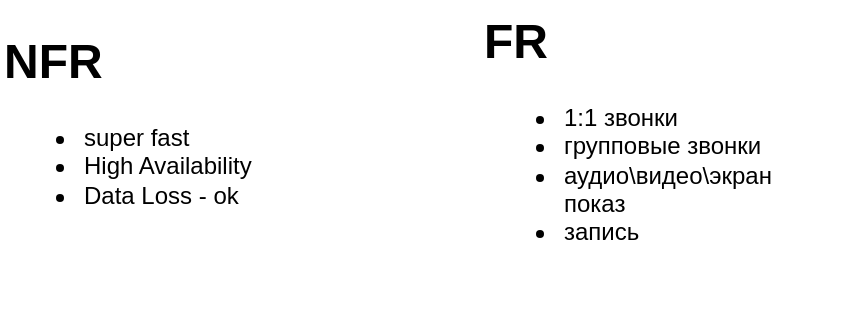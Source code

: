 <mxfile version="28.0.6" pages="6">
  <diagram name="Требования" id="Gel03rUPRCGGP1p3-J7G">
    <mxGraphModel dx="570" dy="340" grid="1" gridSize="10" guides="1" tooltips="1" connect="1" arrows="1" fold="1" page="1" pageScale="1" pageWidth="827" pageHeight="1169" math="0" shadow="0">
      <root>
        <mxCell id="0" />
        <mxCell id="1" parent="0" />
        <mxCell id="CfjgGcxGA92cjzajuJ3_-1" value="&lt;h1 style=&quot;margin-top: 0px;&quot;&gt;FR&lt;/h1&gt;&lt;p&gt;&lt;/p&gt;&lt;ul&gt;&lt;li&gt;1:1 звонки&lt;/li&gt;&lt;li&gt;групповые звонки&lt;/li&gt;&lt;li&gt;аудио\видео\экран показ&lt;/li&gt;&lt;li&gt;запись&lt;/li&gt;&lt;/ul&gt;&lt;p&gt;&lt;/p&gt;" style="text;html=1;whiteSpace=wrap;overflow=hidden;rounded=0;" vertex="1" parent="1">
          <mxGeometry x="400" y="260" width="180" height="150" as="geometry" />
        </mxCell>
        <mxCell id="CfjgGcxGA92cjzajuJ3_-2" value="&lt;h1 style=&quot;margin-top: 0px;&quot;&gt;NFR&lt;/h1&gt;&lt;p&gt;&lt;/p&gt;&lt;ul&gt;&lt;li&gt;super fast&lt;/li&gt;&lt;li&gt;High Availability&lt;/li&gt;&lt;li&gt;Data Loss - ok&lt;/li&gt;&lt;/ul&gt;&lt;p&gt;&lt;/p&gt;" style="text;html=1;whiteSpace=wrap;overflow=hidden;rounded=0;" vertex="1" parent="1">
          <mxGeometry x="160" y="270" width="180" height="150" as="geometry" />
        </mxCell>
      </root>
    </mxGraphModel>
  </diagram>
  <diagram id="y4Qt9loU7gDMVbopoPri" name="Протоколы">
    <mxGraphModel dx="1810" dy="586" grid="1" gridSize="10" guides="1" tooltips="1" connect="1" arrows="1" fold="1" page="1" pageScale="1" pageWidth="827" pageHeight="1169" math="0" shadow="0">
      <root>
        <mxCell id="0" />
        <mxCell id="1" parent="0" />
        <mxCell id="iVIRpkm4NJxj90OsdMC_-27" value="большое количество обменов на передачу 1 пакета" style="rounded=0;whiteSpace=wrap;html=1;fillColor=#f8cecc;strokeColor=#b85450;verticalAlign=top;align=left;" vertex="1" parent="1">
          <mxGeometry x="280" y="570" width="310" height="100" as="geometry" />
        </mxCell>
        <mxCell id="iVIRpkm4NJxj90OsdMC_-26" value="трехкратное рукопожатие" style="rounded=0;whiteSpace=wrap;html=1;fillColor=#f8cecc;strokeColor=#b85450;verticalAlign=top;align=left;" vertex="1" parent="1">
          <mxGeometry x="280" y="440" width="310" height="100" as="geometry" />
        </mxCell>
        <mxCell id="iVIRpkm4NJxj90OsdMC_-3" style="edgeStyle=orthogonalEdgeStyle;rounded=0;orthogonalLoop=1;jettySize=auto;html=1;exitX=1;exitY=0.5;exitDx=0;exitDy=0;" edge="1" parent="1" source="emH2GBO5lftQ995yCPM4-1" target="iVIRpkm4NJxj90OsdMC_-1">
          <mxGeometry relative="1" as="geometry" />
        </mxCell>
        <mxCell id="iVIRpkm4NJxj90OsdMC_-4" value="HTTPS/HTTP" style="edgeLabel;html=1;align=center;verticalAlign=middle;resizable=0;points=[];" vertex="1" connectable="0" parent="iVIRpkm4NJxj90OsdMC_-3">
          <mxGeometry x="-0.266" relative="1" as="geometry">
            <mxPoint x="10" y="-10" as="offset" />
          </mxGeometry>
        </mxCell>
        <mxCell id="emH2GBO5lftQ995yCPM4-1" value="U1" style="rounded=0;whiteSpace=wrap;html=1;fillColor=#d5e8d4;strokeColor=#82b366;" parent="1" vertex="1">
          <mxGeometry x="60" y="120" width="120" height="60" as="geometry" />
        </mxCell>
        <mxCell id="iVIRpkm4NJxj90OsdMC_-5" style="edgeStyle=orthogonalEdgeStyle;rounded=0;orthogonalLoop=1;jettySize=auto;html=1;" edge="1" parent="1" source="emH2GBO5lftQ995yCPM4-2" target="iVIRpkm4NJxj90OsdMC_-2">
          <mxGeometry relative="1" as="geometry" />
        </mxCell>
        <mxCell id="iVIRpkm4NJxj90OsdMC_-6" value="WebSocket" style="edgeLabel;html=1;align=center;verticalAlign=middle;resizable=0;points=[];" vertex="1" connectable="0" parent="iVIRpkm4NJxj90OsdMC_-5">
          <mxGeometry x="-0.549" y="1" relative="1" as="geometry">
            <mxPoint x="25" y="-9" as="offset" />
          </mxGeometry>
        </mxCell>
        <mxCell id="emH2GBO5lftQ995yCPM4-2" value="U2" style="rounded=0;whiteSpace=wrap;html=1;fillColor=#d5e8d4;strokeColor=#82b366;" parent="1" vertex="1">
          <mxGeometry x="60" y="250" width="120" height="60" as="geometry" />
        </mxCell>
        <mxCell id="iVIRpkm4NJxj90OsdMC_-1" value="Service 1" style="shape=module;align=left;spacingLeft=20;align=center;verticalAlign=top;whiteSpace=wrap;html=1;fillColor=#dae8fc;strokeColor=#6c8ebf;" vertex="1" parent="1">
          <mxGeometry x="290" y="125" width="100" height="50" as="geometry" />
        </mxCell>
        <mxCell id="iVIRpkm4NJxj90OsdMC_-2" value="Service 2" style="shape=module;align=left;spacingLeft=20;align=center;verticalAlign=top;whiteSpace=wrap;html=1;fillColor=#dae8fc;strokeColor=#6c8ebf;" vertex="1" parent="1">
          <mxGeometry x="290" y="255" width="100" height="50" as="geometry" />
        </mxCell>
        <mxCell id="iVIRpkm4NJxj90OsdMC_-7" value="&lt;h1 style=&quot;margin-top: 0px;&quot;&gt;TCP&lt;/h1&gt;&lt;p&gt;Клиент отправляет серверу: я хочу с тобой соединиться&lt;/p&gt;&lt;p&gt;Сервер отправляет ответ клиенту: ОК&lt;/p&gt;&lt;p&gt;Клиент отправляет серверу: ОК&lt;/p&gt;&lt;p&gt;Клиент отправляет пакет Р1&lt;/p&gt;&lt;p&gt;Сервер отправляет клиенту P1 ack&amp;nbsp;&lt;/p&gt;&lt;p&gt;если Клиент не получил&amp;nbsp;&lt;span style=&quot;background-color: transparent; color: light-dark(rgb(0, 0, 0), rgb(255, 255, 255));&quot;&gt;P1 ack, то он снова отправляет пакет&amp;nbsp;&lt;/span&gt;&lt;span style=&quot;background-color: transparent; color: light-dark(rgb(0, 0, 0), rgb(255, 255, 255));&quot;&gt;P1&lt;/span&gt;&lt;/p&gt;&lt;p&gt;&lt;span style=&quot;background-color: transparent; color: light-dark(rgb(0, 0, 0), rgb(255, 255, 255));&quot;&gt;Сервер определяет порядок сбора пакетов на сервере&lt;/span&gt;&lt;/p&gt;&lt;p&gt;TCP - lostless protocolпоэтому он медленный. На отправку одного пакета приходится 2 или больше обмена сообщениями.&lt;/p&gt;&lt;p&gt;Для нашего сценария это очень плохо, потому ыто по нашим НФТ: мы можем терять пакеты, но должно быть супер быстро.&lt;/p&gt;&lt;p&gt;&lt;br&gt;&lt;/p&gt;&lt;p&gt;Будем использовать для коммуникации со служебными сервисами&lt;/p&gt;" style="text;html=1;whiteSpace=wrap;overflow=hidden;rounded=0;" vertex="1" parent="1">
          <mxGeometry x="-140" y="370" width="400" height="390" as="geometry" />
        </mxCell>
        <mxCell id="iVIRpkm4NJxj90OsdMC_-8" value="Client" style="rounded=0;whiteSpace=wrap;html=1;fillColor=#d5e8d4;strokeColor=#82b366;" vertex="1" parent="1">
          <mxGeometry x="300" y="370" width="120" height="60" as="geometry" />
        </mxCell>
        <mxCell id="iVIRpkm4NJxj90OsdMC_-9" value="Server" style="shape=module;align=left;spacingLeft=20;align=center;verticalAlign=top;whiteSpace=wrap;html=1;fillColor=#dae8fc;strokeColor=#6c8ebf;" vertex="1" parent="1">
          <mxGeometry x="490" y="370" width="100" height="50" as="geometry" />
        </mxCell>
        <mxCell id="iVIRpkm4NJxj90OsdMC_-10" value="" style="endArrow=none;html=1;rounded=0;entryX=0.48;entryY=0.953;entryDx=0;entryDy=0;entryPerimeter=0;" edge="1" parent="1" target="iVIRpkm4NJxj90OsdMC_-8">
          <mxGeometry width="50" height="50" relative="1" as="geometry">
            <mxPoint x="360" y="650" as="sourcePoint" />
            <mxPoint x="340" y="430" as="targetPoint" />
          </mxGeometry>
        </mxCell>
        <mxCell id="iVIRpkm4NJxj90OsdMC_-11" value="" style="endArrow=none;html=1;rounded=0;entryX=0.48;entryY=0.953;entryDx=0;entryDy=0;entryPerimeter=0;" edge="1" parent="1">
          <mxGeometry width="50" height="50" relative="1" as="geometry">
            <mxPoint x="550" y="650" as="sourcePoint" />
            <mxPoint x="550" y="420" as="targetPoint" />
          </mxGeometry>
        </mxCell>
        <mxCell id="iVIRpkm4NJxj90OsdMC_-12" value="" style="endArrow=classic;html=1;rounded=0;" edge="1" parent="1">
          <mxGeometry width="50" height="50" relative="1" as="geometry">
            <mxPoint x="360" y="460" as="sourcePoint" />
            <mxPoint x="550" y="460" as="targetPoint" />
          </mxGeometry>
        </mxCell>
        <mxCell id="iVIRpkm4NJxj90OsdMC_-13" value="" style="endArrow=classic;html=1;rounded=0;" edge="1" parent="1">
          <mxGeometry width="50" height="50" relative="1" as="geometry">
            <mxPoint x="360" y="530" as="sourcePoint" />
            <mxPoint x="550" y="530" as="targetPoint" />
          </mxGeometry>
        </mxCell>
        <mxCell id="iVIRpkm4NJxj90OsdMC_-17" value="OK" style="edgeLabel;html=1;align=center;verticalAlign=middle;resizable=0;points=[];labelBackgroundColor=none;" vertex="1" connectable="0" parent="iVIRpkm4NJxj90OsdMC_-13">
          <mxGeometry x="-0.103" y="1" relative="1" as="geometry">
            <mxPoint x="15" as="offset" />
          </mxGeometry>
        </mxCell>
        <mxCell id="iVIRpkm4NJxj90OsdMC_-14" value="" style="endArrow=none;html=1;rounded=0;startArrow=classic;startFill=1;endFill=0;" edge="1" parent="1">
          <mxGeometry width="50" height="50" relative="1" as="geometry">
            <mxPoint x="360" y="490" as="sourcePoint" />
            <mxPoint x="550" y="490" as="targetPoint" />
          </mxGeometry>
        </mxCell>
        <mxCell id="iVIRpkm4NJxj90OsdMC_-16" value="OK" style="edgeLabel;html=1;align=center;verticalAlign=middle;resizable=0;points=[];labelBackgroundColor=none;" vertex="1" connectable="0" parent="iVIRpkm4NJxj90OsdMC_-14">
          <mxGeometry x="-0.145" y="1" relative="1" as="geometry">
            <mxPoint x="19" as="offset" />
          </mxGeometry>
        </mxCell>
        <mxCell id="iVIRpkm4NJxj90OsdMC_-15" value="" style="endArrow=classic;html=1;rounded=0;" edge="1" parent="1">
          <mxGeometry width="50" height="50" relative="1" as="geometry">
            <mxPoint x="360" y="560" as="sourcePoint" />
            <mxPoint x="550" y="560" as="targetPoint" />
          </mxGeometry>
        </mxCell>
        <mxCell id="iVIRpkm4NJxj90OsdMC_-18" value="соединение установлено" style="edgeLabel;html=1;align=center;verticalAlign=middle;resizable=0;points=[];" vertex="1" connectable="0" parent="iVIRpkm4NJxj90OsdMC_-15">
          <mxGeometry x="-0.192" relative="1" as="geometry">
            <mxPoint x="13" as="offset" />
          </mxGeometry>
        </mxCell>
        <mxCell id="iVIRpkm4NJxj90OsdMC_-20" value="" style="endArrow=classic;html=1;rounded=0;" edge="1" parent="1">
          <mxGeometry width="50" height="50" relative="1" as="geometry">
            <mxPoint x="360" y="600" as="sourcePoint" />
            <mxPoint x="550" y="600" as="targetPoint" />
          </mxGeometry>
        </mxCell>
        <mxCell id="iVIRpkm4NJxj90OsdMC_-21" value="Р1" style="edgeLabel;html=1;align=center;verticalAlign=middle;resizable=0;points=[];labelBackgroundColor=none;" vertex="1" connectable="0" parent="iVIRpkm4NJxj90OsdMC_-20">
          <mxGeometry x="-0.099" relative="1" as="geometry">
            <mxPoint as="offset" />
          </mxGeometry>
        </mxCell>
        <mxCell id="iVIRpkm4NJxj90OsdMC_-22" value="" style="endArrow=classic;html=1;rounded=0;" edge="1" parent="1">
          <mxGeometry width="50" height="50" relative="1" as="geometry">
            <mxPoint x="550" y="620" as="sourcePoint" />
            <mxPoint x="360" y="620" as="targetPoint" />
          </mxGeometry>
        </mxCell>
        <mxCell id="iVIRpkm4NJxj90OsdMC_-23" value="P1 ack" style="edgeLabel;html=1;align=center;verticalAlign=middle;resizable=0;points=[];labelBackgroundColor=none;" vertex="1" connectable="0" parent="iVIRpkm4NJxj90OsdMC_-22">
          <mxGeometry x="0.124" y="-1" relative="1" as="geometry">
            <mxPoint as="offset" />
          </mxGeometry>
        </mxCell>
        <mxCell id="iVIRpkm4NJxj90OsdMC_-24" value="" style="endArrow=classic;html=1;rounded=0;" edge="1" parent="1">
          <mxGeometry width="50" height="50" relative="1" as="geometry">
            <mxPoint x="360" y="640" as="sourcePoint" />
            <mxPoint x="550" y="640" as="targetPoint" />
          </mxGeometry>
        </mxCell>
        <mxCell id="iVIRpkm4NJxj90OsdMC_-25" value="Р1" style="edgeLabel;html=1;align=center;verticalAlign=middle;resizable=0;points=[];labelBackgroundColor=none;" vertex="1" connectable="0" parent="iVIRpkm4NJxj90OsdMC_-24">
          <mxGeometry x="-0.099" relative="1" as="geometry">
            <mxPoint as="offset" />
          </mxGeometry>
        </mxCell>
        <mxCell id="iVIRpkm4NJxj90OsdMC_-28" value="&lt;h1 style=&quot;margin-top: 0px;&quot;&gt;UDP&lt;/h1&gt;&lt;p&gt;Клиент хочет отправить что-то серверу&lt;/p&gt;&lt;p&gt;Отправляет P1 сервер получает Р1 и если пакет патерян, то повторно он не отправляетя&lt;/p&gt;&lt;p&gt;Поэтому он может терять пакты, но будем бысрым&lt;/p&gt;&lt;p&gt;Порядок пакетовне поддерживается&lt;/p&gt;&lt;p&gt;Будем использовать для передачи видео&lt;/p&gt;" style="text;html=1;whiteSpace=wrap;overflow=hidden;rounded=0;" vertex="1" parent="1">
          <mxGeometry x="690" y="360" width="290" height="220" as="geometry" />
        </mxCell>
        <mxCell id="iVIRpkm4NJxj90OsdMC_-29" value="Client" style="rounded=0;whiteSpace=wrap;html=1;fillColor=#d5e8d4;strokeColor=#82b366;" vertex="1" parent="1">
          <mxGeometry x="980" y="370" width="120" height="60" as="geometry" />
        </mxCell>
        <mxCell id="iVIRpkm4NJxj90OsdMC_-30" value="Server" style="shape=module;align=left;spacingLeft=20;align=center;verticalAlign=top;whiteSpace=wrap;html=1;fillColor=#dae8fc;strokeColor=#6c8ebf;" vertex="1" parent="1">
          <mxGeometry x="1170" y="370" width="100" height="50" as="geometry" />
        </mxCell>
        <mxCell id="iVIRpkm4NJxj90OsdMC_-31" value="" style="endArrow=none;html=1;rounded=0;entryX=0.48;entryY=0.953;entryDx=0;entryDy=0;entryPerimeter=0;" edge="1" parent="1" target="iVIRpkm4NJxj90OsdMC_-29">
          <mxGeometry width="50" height="50" relative="1" as="geometry">
            <mxPoint x="1040" y="650" as="sourcePoint" />
            <mxPoint x="1020" y="430" as="targetPoint" />
          </mxGeometry>
        </mxCell>
        <mxCell id="iVIRpkm4NJxj90OsdMC_-32" value="" style="endArrow=none;html=1;rounded=0;entryX=0.48;entryY=0.953;entryDx=0;entryDy=0;entryPerimeter=0;" edge="1" parent="1">
          <mxGeometry width="50" height="50" relative="1" as="geometry">
            <mxPoint x="1230" y="650" as="sourcePoint" />
            <mxPoint x="1230" y="420" as="targetPoint" />
          </mxGeometry>
        </mxCell>
        <mxCell id="iVIRpkm4NJxj90OsdMC_-33" value="" style="endArrow=classic;html=1;rounded=0;" edge="1" parent="1">
          <mxGeometry width="50" height="50" relative="1" as="geometry">
            <mxPoint x="1040" y="460" as="sourcePoint" />
            <mxPoint x="1230" y="460" as="targetPoint" />
          </mxGeometry>
        </mxCell>
        <mxCell id="iVIRpkm4NJxj90OsdMC_-46" value="P1" style="edgeLabel;html=1;align=center;verticalAlign=middle;resizable=0;points=[];" vertex="1" connectable="0" parent="iVIRpkm4NJxj90OsdMC_-33">
          <mxGeometry x="-0.031" relative="1" as="geometry">
            <mxPoint as="offset" />
          </mxGeometry>
        </mxCell>
        <mxCell id="iVIRpkm4NJxj90OsdMC_-34" value="" style="endArrow=classic;html=1;rounded=0;" edge="1" parent="1">
          <mxGeometry width="50" height="50" relative="1" as="geometry">
            <mxPoint x="1040" y="529.8" as="sourcePoint" />
            <mxPoint x="1230" y="529.8" as="targetPoint" />
          </mxGeometry>
        </mxCell>
        <mxCell id="iVIRpkm4NJxj90OsdMC_-35" value="P3" style="edgeLabel;html=1;align=center;verticalAlign=middle;resizable=0;points=[];labelBackgroundColor=none;" vertex="1" connectable="0" parent="iVIRpkm4NJxj90OsdMC_-34">
          <mxGeometry x="-0.103" y="1" relative="1" as="geometry">
            <mxPoint x="15" as="offset" />
          </mxGeometry>
        </mxCell>
        <mxCell id="iVIRpkm4NJxj90OsdMC_-36" value="" style="endArrow=cross;html=1;rounded=0;startArrow=none;startFill=0;endFill=0;" edge="1" parent="1">
          <mxGeometry width="50" height="50" relative="1" as="geometry">
            <mxPoint x="1040" y="490" as="sourcePoint" />
            <mxPoint x="1230" y="490" as="targetPoint" />
          </mxGeometry>
        </mxCell>
        <mxCell id="iVIRpkm4NJxj90OsdMC_-37" value="P2" style="edgeLabel;html=1;align=center;verticalAlign=middle;resizable=0;points=[];labelBackgroundColor=none;" vertex="1" connectable="0" parent="iVIRpkm4NJxj90OsdMC_-36">
          <mxGeometry x="-0.145" y="1" relative="1" as="geometry">
            <mxPoint x="19" as="offset" />
          </mxGeometry>
        </mxCell>
        <mxCell id="iVIRpkm4NJxj90OsdMC_-47" value="Р3,Р1..." style="text;html=1;align=center;verticalAlign=middle;whiteSpace=wrap;rounded=0;" vertex="1" parent="1">
          <mxGeometry x="1270" y="475" width="60" height="30" as="geometry" />
        </mxCell>
      </root>
    </mxGraphModel>
  </diagram>
  <diagram id="fnxiFaVytGviBcZGogv1" name="WebRTC">
    <mxGraphModel dx="815" dy="486" grid="1" gridSize="10" guides="1" tooltips="1" connect="1" arrows="1" fold="1" page="1" pageScale="1" pageWidth="827" pageHeight="1169" math="0" shadow="0">
      <root>
        <mxCell id="0" />
        <mxCell id="1" parent="0" />
        <mxCell id="uMtdusBj7zZuRdLd3NMC-1" value="U1" style="rounded=0;whiteSpace=wrap;html=1;fillColor=#d5e8d4;strokeColor=#82b366;" vertex="1" parent="1">
          <mxGeometry x="190" y="240" width="120" height="60" as="geometry" />
        </mxCell>
        <mxCell id="uMtdusBj7zZuRdLd3NMC-3" style="edgeStyle=orthogonalEdgeStyle;rounded=0;orthogonalLoop=1;jettySize=auto;html=1;startArrow=classic;startFill=1;" edge="1" parent="1" source="uMtdusBj7zZuRdLd3NMC-2" target="uMtdusBj7zZuRdLd3NMC-1">
          <mxGeometry relative="1" as="geometry" />
        </mxCell>
        <mxCell id="uMtdusBj7zZuRdLd3NMC-6" value="WS" style="edgeLabel;html=1;align=center;verticalAlign=middle;resizable=0;points=[];" vertex="1" connectable="0" parent="uMtdusBj7zZuRdLd3NMC-3">
          <mxGeometry x="-0.24" y="-1" relative="1" as="geometry">
            <mxPoint as="offset" />
          </mxGeometry>
        </mxCell>
        <mxCell id="uMtdusBj7zZuRdLd3NMC-5" style="edgeStyle=orthogonalEdgeStyle;rounded=0;orthogonalLoop=1;jettySize=auto;html=1;exitX=1;exitY=0.5;exitDx=0;exitDy=0;startArrow=classic;startFill=1;" edge="1" parent="1" source="uMtdusBj7zZuRdLd3NMC-2" target="uMtdusBj7zZuRdLd3NMC-4">
          <mxGeometry relative="1" as="geometry" />
        </mxCell>
        <mxCell id="uMtdusBj7zZuRdLd3NMC-7" value="WS" style="edgeLabel;html=1;align=center;verticalAlign=middle;resizable=0;points=[];" vertex="1" connectable="0" parent="uMtdusBj7zZuRdLd3NMC-5">
          <mxGeometry x="-0.359" y="1" relative="1" as="geometry">
            <mxPoint as="offset" />
          </mxGeometry>
        </mxCell>
        <mxCell id="uMtdusBj7zZuRdLd3NMC-2" value="WebSocket handler" style="shape=module;align=left;spacingLeft=20;align=center;verticalAlign=top;whiteSpace=wrap;html=1;fillColor=#dae8fc;strokeColor=#6c8ebf;" vertex="1" parent="1">
          <mxGeometry x="350" y="135" width="100" height="50" as="geometry" />
        </mxCell>
        <mxCell id="uMtdusBj7zZuRdLd3NMC-4" value="U2" style="rounded=0;whiteSpace=wrap;html=1;fillColor=#d5e8d4;strokeColor=#82b366;" vertex="1" parent="1">
          <mxGeometry x="510" y="240" width="120" height="60" as="geometry" />
        </mxCell>
        <mxCell id="uMtdusBj7zZuRdLd3NMC-8" value="&lt;h1 style=&quot;margin-top: 0px;&quot;&gt;WebSocket handler&lt;/h1&gt;&lt;p&gt;Когда U1 хочет отправить сообщение U2 он говорит об этом хэндлеру, чтобы он нашел U2.&lt;/p&gt;&lt;p&gt;Такх хэндлеров в всистеме много и они могут масштабироваться.&lt;/p&gt;&lt;p&gt;&amp;nbsp;U1 хочет инициировать звонок с U2, он проходит тот же путь:&lt;/p&gt;&lt;p&gt;- информирует&amp;nbsp;&lt;span style=&quot;text-align: center; background-color: transparent; color: light-dark(rgb(0, 0, 0), rgb(255, 255, 255));&quot;&gt;WebSocket handler, что хочет сделать видеозвонок с U2&lt;/span&gt;&lt;/p&gt;&lt;p&gt;&lt;span style=&quot;text-align: center; background-color: transparent; color: light-dark(rgb(0, 0, 0), rgb(255, 255, 255));&quot;&gt;- первым делом хэндлер ищет на каком хэндлере U2 online или неактивен&lt;/span&gt;&lt;/p&gt;&lt;p&gt;&lt;span style=&quot;text-align: center; background-color: transparent; color: light-dark(rgb(0, 0, 0), rgb(255, 255, 255));&quot;&gt;&lt;span style=&quot;white-space: pre;&quot;&gt;&#x9;&lt;/span&gt;- если пользователь offlineэто може быть обработано несколькими способами...&lt;br&gt;&lt;/span&gt;&lt;/p&gt;&lt;p&gt;&lt;span style=&quot;text-align: center; background-color: transparent; color: light-dark(rgb(0, 0, 0), rgb(255, 255, 255));&quot;&gt;&lt;span style=&quot;white-space: pre;&quot;&gt;&#x9;&lt;/span&gt;- если U2 online, хэндлер отправляет сообщение U2 о том, что U1 хочет инициировать звонок и запросом будет принято (accept)&amp;nbsp; приглашение или нет&lt;br&gt;&lt;/span&gt;&lt;/p&gt;&lt;p&gt;&lt;span style=&quot;text-align: center; background-color: transparent; color: light-dark(rgb(0, 0, 0), rgb(255, 255, 255));&quot;&gt;- если U2 accepted, то аккцепт идет по тому же пути и соединение устанавливается&lt;/span&gt;&lt;/p&gt;&lt;p&gt;&lt;span style=&quot;text-align: center; background-color: transparent; color: light-dark(rgb(0, 0, 0), rgb(255, 255, 255));&quot;&gt;-&amp;nbsp;&lt;/span&gt;&lt;span style=&quot;text-align: center; background-color: transparent; color: light-dark(rgb(0, 0, 0), rgb(255, 255, 255));&quot;&gt;если U2 rejected, то сообщение идет по тому же пути b&amp;nbsp;&lt;/span&gt;&lt;span style=&quot;background-color: transparent;&quot;&gt;пользователь может быть допущен на другом устройстве и U1 видит что U2 не может ответить на звонок&lt;/span&gt;&lt;/p&gt;&lt;p&gt;&lt;span style=&quot;background-color: transparent;&quot;&gt;Однако, WS это протокол поверх TCP, а нам видеозвонок надо сделать поверх UDP&lt;/span&gt;&lt;/p&gt;&lt;p&gt;Было бы хорошо, если бы пользователи установили напрямую UDP peer-to-peer. Если бы это было возможно, это было бы лучшим решением, потому что дало бы наименьшую задержку и не было бы зависимости от хэндлера. Это уменьшило бы стоимость сервис провайдера, потому чтоон бы не участвовал в каждом звонке и не передавал бы нагрузку между звонящими.&lt;/p&gt;" style="text;html=1;whiteSpace=wrap;overflow=hidden;rounded=0;" vertex="1" parent="1">
          <mxGeometry x="140" y="360" width="570" height="410" as="geometry" />
        </mxCell>
        <mxCell id="uMtdusBj7zZuRdLd3NMC-9" value="&lt;h1 style=&quot;margin-top: 0px;&quot;&gt;UDP&lt;/h1&gt;&lt;p&gt;connection less протокол, в нем нет connection. Когда кто-то хочет послать UDP сообщение, то вызывается метод для заданного IP, для заданного Port и сообщение уходит. Но я всегда думаю о том, что соединение должно быть хорошим. U1 должен понимать как отправить UDP пакет U2 и аналогично U2.&amp;nbsp;&lt;/p&gt;&lt;p&gt;&amp;nbsp; Для этого нужно, чтобы у U1 и U2 были публичные IP адреса. Для этого используют Connector.&lt;/p&gt;" style="text;html=1;whiteSpace=wrap;overflow=hidden;rounded=0;" vertex="1" parent="1">
          <mxGeometry x="140" y="790" width="550" height="150" as="geometry" />
        </mxCell>
        <mxCell id="uMtdusBj7zZuRdLd3NMC-10" value="U1" style="rounded=0;whiteSpace=wrap;html=1;fillColor=#d5e8d4;strokeColor=#82b366;" vertex="1" parent="1">
          <mxGeometry x="180" y="1109" width="120" height="60" as="geometry" />
        </mxCell>
        <mxCell id="uMtdusBj7zZuRdLd3NMC-11" style="edgeStyle=orthogonalEdgeStyle;rounded=0;orthogonalLoop=1;jettySize=auto;html=1;startArrow=classic;startFill=1;" edge="1" parent="1" source="uMtdusBj7zZuRdLd3NMC-15" target="uMtdusBj7zZuRdLd3NMC-10">
          <mxGeometry relative="1" as="geometry" />
        </mxCell>
        <mxCell id="uMtdusBj7zZuRdLd3NMC-12" value="WS" style="edgeLabel;html=1;align=center;verticalAlign=middle;resizable=0;points=[];" vertex="1" connectable="0" parent="uMtdusBj7zZuRdLd3NMC-11">
          <mxGeometry x="-0.24" y="-1" relative="1" as="geometry">
            <mxPoint as="offset" />
          </mxGeometry>
        </mxCell>
        <mxCell id="uMtdusBj7zZuRdLd3NMC-13" style="edgeStyle=orthogonalEdgeStyle;rounded=0;orthogonalLoop=1;jettySize=auto;html=1;exitX=1;exitY=0.5;exitDx=0;exitDy=0;startArrow=classic;startFill=1;" edge="1" parent="1" source="uMtdusBj7zZuRdLd3NMC-15" target="uMtdusBj7zZuRdLd3NMC-16">
          <mxGeometry relative="1" as="geometry" />
        </mxCell>
        <mxCell id="uMtdusBj7zZuRdLd3NMC-14" value="WS" style="edgeLabel;html=1;align=center;verticalAlign=middle;resizable=0;points=[];" vertex="1" connectable="0" parent="uMtdusBj7zZuRdLd3NMC-13">
          <mxGeometry x="-0.359" y="1" relative="1" as="geometry">
            <mxPoint as="offset" />
          </mxGeometry>
        </mxCell>
        <mxCell id="uMtdusBj7zZuRdLd3NMC-15" value="WebSocket handler" style="shape=module;align=left;spacingLeft=20;align=center;verticalAlign=top;whiteSpace=wrap;html=1;fillColor=#dae8fc;strokeColor=#6c8ebf;" vertex="1" parent="1">
          <mxGeometry x="340" y="1004" width="100" height="50" as="geometry" />
        </mxCell>
        <mxCell id="uMtdusBj7zZuRdLd3NMC-19" style="edgeStyle=orthogonalEdgeStyle;rounded=0;orthogonalLoop=1;jettySize=auto;html=1;exitX=0.25;exitY=0;exitDx=0;exitDy=0;entryX=1;entryY=0.25;entryDx=0;entryDy=0;" edge="1" parent="1" source="uMtdusBj7zZuRdLd3NMC-16" target="uMtdusBj7zZuRdLd3NMC-17">
          <mxGeometry relative="1" as="geometry" />
        </mxCell>
        <mxCell id="uMtdusBj7zZuRdLd3NMC-16" value="U2" style="rounded=0;whiteSpace=wrap;html=1;fillColor=#d5e8d4;strokeColor=#82b366;" vertex="1" parent="1">
          <mxGeometry x="500" y="1109" width="120" height="60" as="geometry" />
        </mxCell>
        <mxCell id="uMtdusBj7zZuRdLd3NMC-17" value="Connector" style="shape=module;align=left;spacingLeft=20;align=center;verticalAlign=top;whiteSpace=wrap;html=1;fillColor=#f8cecc;strokeColor=#b85450;" vertex="1" parent="1">
          <mxGeometry x="340" y="1070" width="100" height="50" as="geometry" />
        </mxCell>
        <mxCell id="uMtdusBj7zZuRdLd3NMC-18" style="edgeStyle=orthogonalEdgeStyle;rounded=0;orthogonalLoop=1;jettySize=auto;html=1;exitX=0.75;exitY=0;exitDx=0;exitDy=0;entryX=0;entryY=0;entryDx=0;entryDy=15;entryPerimeter=0;" edge="1" parent="1" source="uMtdusBj7zZuRdLd3NMC-10" target="uMtdusBj7zZuRdLd3NMC-17">
          <mxGeometry relative="1" as="geometry" />
        </mxCell>
        <mxCell id="uMtdusBj7zZuRdLd3NMC-20" value="&lt;h1 style=&quot;margin-top: 0px;&quot;&gt;Connector&lt;/h1&gt;&lt;p&gt;его задачи определять публичные адреса обоих пользователей и информировать их.&lt;/p&gt;&lt;p&gt;Нужно запросить коннектор и он вернет твой публичный IP адрес, затем через&amp;nbsp;&lt;span style=&quot;text-align: center; background-color: transparent; color: light-dark(rgb(0, 0, 0), rgb(255, 255, 255));&quot;&gt;WebSocket handler происходит обмен публичными IP и затем они начинают слать друг другу сообщения по UDP.&lt;/span&gt;&lt;/p&gt;&lt;p style=&quot;&quot;&gt;Однако у 70% устройств нет публичного IP адреса. Это главная проблема, которую нам надо решить. Большинство устройств подключены по приватным IP адресам, например через домашний роутер, котрый в свою очередь тоже имеет приватный IP адрес и так далее до ISP-роутера, который имеет публичный IP адрес.&lt;/p&gt;&lt;p style=&quot;&quot;&gt;Проблема делится на 2 части:&lt;/p&gt;&lt;p style=&quot;&quot;&gt;&lt;br&gt;&lt;/p&gt;&lt;p style=&quot;&quot;&gt;&lt;br&gt;&lt;/p&gt;" style="text;html=1;whiteSpace=wrap;overflow=hidden;rounded=0;" vertex="1" parent="1">
          <mxGeometry x="140" y="1200" width="560" height="210" as="geometry" />
        </mxCell>
        <mxCell id="uMtdusBj7zZuRdLd3NMC-21" value="&lt;h1 style=&quot;margin-top: 0px;&quot;&gt;ISP-роутер&lt;/h1&gt;&lt;p&gt;ISP-роутер, или роутер интернет-провайдера (ISP, Internet Service Provider), это роутер, который провайдер предоставляет абоненту для доступа в интернет. Часто это устройство, которое получает интернет по проводному или беспроводному каналу и раздает его по Wi-Fi или кабелю на другие устройства в доме&lt;/p&gt;" style="text;html=1;whiteSpace=wrap;overflow=hidden;rounded=0;" vertex="1" parent="1">
          <mxGeometry x="730" y="1200" width="370" height="180" as="geometry" />
        </mxCell>
        <mxCell id="uMtdusBj7zZuRdLd3NMC-30" style="edgeStyle=orthogonalEdgeStyle;rounded=0;orthogonalLoop=1;jettySize=auto;html=1;" edge="1" parent="1" source="uMtdusBj7zZuRdLd3NMC-22" target="uMtdusBj7zZuRdLd3NMC-26">
          <mxGeometry relative="1" as="geometry" />
        </mxCell>
        <mxCell id="uMtdusBj7zZuRdLd3NMC-34" value="c" style="edgeLabel;html=1;align=center;verticalAlign=middle;resizable=0;points=[];" vertex="1" connectable="0" parent="uMtdusBj7zZuRdLd3NMC-30">
          <mxGeometry x="-0.268" y="-2" relative="1" as="geometry">
            <mxPoint as="offset" />
          </mxGeometry>
        </mxCell>
        <mxCell id="uMtdusBj7zZuRdLd3NMC-22" value="Connector" style="shape=module;align=left;spacingLeft=20;align=center;verticalAlign=top;whiteSpace=wrap;html=1;fillColor=#f8cecc;strokeColor=#b85450;" vertex="1" parent="1">
          <mxGeometry x="827" y="1410" width="100" height="50" as="geometry" />
        </mxCell>
        <mxCell id="uMtdusBj7zZuRdLd3NMC-23" value="1.2.3.4" style="text;html=1;align=center;verticalAlign=middle;whiteSpace=wrap;rounded=0;" vertex="1" parent="1">
          <mxGeometry x="847" y="1380" width="60" height="30" as="geometry" />
        </mxCell>
        <mxCell id="uMtdusBj7zZuRdLd3NMC-24" value="to: A.B.C.D:P&lt;sub&gt;1&lt;/sub&gt;" style="text;html=1;align=center;verticalAlign=middle;whiteSpace=wrap;rounded=0;" vertex="1" parent="1">
          <mxGeometry x="950" y="1410" width="110" height="30" as="geometry" />
        </mxCell>
        <mxCell id="uMtdusBj7zZuRdLd3NMC-25" value="msg: A.B.C.D:P&lt;sub&gt;1&lt;/sub&gt;" style="text;html=1;align=center;verticalAlign=middle;whiteSpace=wrap;rounded=0;" vertex="1" parent="1">
          <mxGeometry x="950" y="1430" width="110" height="30" as="geometry" />
        </mxCell>
        <mxCell id="uMtdusBj7zZuRdLd3NMC-26" value="" style="fillColorStyles=neutralFill;neutralFill=#9DA6A8;shape=mxgraph.networks2.icon;aspect=fixed;fillColor=#EDEDED;strokeColor=#000000;gradientColor=#5B6163;network2IconShadow=1;network2bgFillColor=none;network2Icon=mxgraph.networks2.router;network2IconXOffset=0.0;network2IconYOffset=-0.114;network2IconW=1;network2IconH=0.548;" vertex="1" parent="1">
          <mxGeometry x="852" y="1531.07" width="50" height="27.425" as="geometry" />
        </mxCell>
        <mxCell id="uMtdusBj7zZuRdLd3NMC-38" style="rounded=0;orthogonalLoop=1;jettySize=auto;html=1;" edge="1" parent="1" source="uMtdusBj7zZuRdLd3NMC-28" target="uMtdusBj7zZuRdLd3NMC-37">
          <mxGeometry relative="1" as="geometry" />
        </mxCell>
        <mxCell id="uMtdusBj7zZuRdLd3NMC-44" value="c1" style="edgeLabel;html=1;align=center;verticalAlign=middle;resizable=0;points=[];" vertex="1" connectable="0" parent="uMtdusBj7zZuRdLd3NMC-38">
          <mxGeometry x="0.365" y="1" relative="1" as="geometry">
            <mxPoint as="offset" />
          </mxGeometry>
        </mxCell>
        <mxCell id="uMtdusBj7zZuRdLd3NMC-47" value="P1" style="edgeLabel;html=1;align=center;verticalAlign=middle;resizable=0;points=[];" vertex="1" connectable="0" parent="uMtdusBj7zZuRdLd3NMC-38">
          <mxGeometry x="-0.474" y="-1" relative="1" as="geometry">
            <mxPoint as="offset" />
          </mxGeometry>
        </mxCell>
        <mxCell id="uMtdusBj7zZuRdLd3NMC-40" style="rounded=0;orthogonalLoop=1;jettySize=auto;html=1;" edge="1" parent="1" source="uMtdusBj7zZuRdLd3NMC-28" target="uMtdusBj7zZuRdLd3NMC-35">
          <mxGeometry relative="1" as="geometry" />
        </mxCell>
        <mxCell id="uMtdusBj7zZuRdLd3NMC-46" value="c3" style="edgeLabel;html=1;align=center;verticalAlign=middle;resizable=0;points=[];" vertex="1" connectable="0" parent="uMtdusBj7zZuRdLd3NMC-40">
          <mxGeometry x="0.457" relative="1" as="geometry">
            <mxPoint as="offset" />
          </mxGeometry>
        </mxCell>
        <mxCell id="uMtdusBj7zZuRdLd3NMC-49" value="P3" style="edgeLabel;html=1;align=center;verticalAlign=middle;resizable=0;points=[];" vertex="1" connectable="0" parent="uMtdusBj7zZuRdLd3NMC-40">
          <mxGeometry x="-0.508" y="1" relative="1" as="geometry">
            <mxPoint as="offset" />
          </mxGeometry>
        </mxCell>
        <mxCell id="uMtdusBj7zZuRdLd3NMC-28" value="" style="shape=mxgraph.networks2.icon;aspect=fixed;fillColor=#EDEDED;strokeColor=#000000;gradientColor=#5B6163;network2IconShadow=1;network2bgFillColor=none;network2Icon=mxgraph.networks2.network;network2IconW=1;network2IconH=0.86;" vertex="1" parent="1">
          <mxGeometry x="852" y="1590" width="50" height="43.005" as="geometry" />
        </mxCell>
        <mxCell id="uMtdusBj7zZuRdLd3NMC-29" style="edgeStyle=orthogonalEdgeStyle;rounded=0;orthogonalLoop=1;jettySize=auto;html=1;entryX=0.491;entryY=0.066;entryDx=0;entryDy=0;entryPerimeter=0;" edge="1" parent="1" source="uMtdusBj7zZuRdLd3NMC-26" target="uMtdusBj7zZuRdLd3NMC-28">
          <mxGeometry relative="1" as="geometry" />
        </mxCell>
        <mxCell id="uMtdusBj7zZuRdLd3NMC-31" value="Router" style="text;html=1;align=center;verticalAlign=middle;whiteSpace=wrap;rounded=0;" vertex="1" parent="1">
          <mxGeometry x="910" y="1531.07" width="60" height="30" as="geometry" />
        </mxCell>
        <mxCell id="uMtdusBj7zZuRdLd3NMC-32" value="NAT" style="text;html=1;align=center;verticalAlign=middle;whiteSpace=wrap;rounded=0;" vertex="1" parent="1">
          <mxGeometry x="907" y="1596.5" width="60" height="30" as="geometry" />
        </mxCell>
        <mxCell id="uMtdusBj7zZuRdLd3NMC-33" value="A.B.C.D" style="text;html=1;align=center;verticalAlign=middle;whiteSpace=wrap;rounded=0;" vertex="1" parent="1">
          <mxGeometry x="880" y="1501.07" width="60" height="30" as="geometry" />
        </mxCell>
        <mxCell id="uMtdusBj7zZuRdLd3NMC-35" value="" style="shape=mxgraph.networks2.icon;aspect=fixed;fillColor=#EDEDED;strokeColor=#000000;gradientColor=#5B6163;network2IconShadow=1;network2bgFillColor=none;network2Icon=mxgraph.networks2.monitor;network2IconYOffset=-0.009;network2IconW=1;network2IconH=0.742;" vertex="1" parent="1">
          <mxGeometry x="939.5" y="1727" width="50" height="37.1" as="geometry" />
        </mxCell>
        <mxCell id="uMtdusBj7zZuRdLd3NMC-36" value="" style="shape=mxgraph.networks2.icon;aspect=fixed;fillColor=#EDEDED;strokeColor=#000000;gradientColor=#5B6163;network2IconShadow=1;network2bgFillColor=none;network2Icon=mxgraph.networks2.mobile_phone;network2IconXOffset=0.005;network2IconW=0.53;network2IconH=1.02;" vertex="1" parent="1">
          <mxGeometry x="863.26" y="1727" width="26.485" height="51" as="geometry" />
        </mxCell>
        <mxCell id="uMtdusBj7zZuRdLd3NMC-37" value="" style="shape=mxgraph.networks2.icon;aspect=fixed;fillColor=#EDEDED;strokeColor=#000000;gradientColor=#5B6163;network2IconShadow=1;network2bgFillColor=none;network2Icon=mxgraph.networks2.pc;network2IconYOffset=-0.059;network2IconW=1.0;network2IconH=0.71;" vertex="1" parent="1">
          <mxGeometry x="769.5" y="1728.62" width="49.995" height="35.48" as="geometry" />
        </mxCell>
        <mxCell id="uMtdusBj7zZuRdLd3NMC-39" style="edgeStyle=orthogonalEdgeStyle;rounded=0;orthogonalLoop=1;jettySize=auto;html=1;entryX=0.5;entryY=0;entryDx=0;entryDy=0;entryPerimeter=0;" edge="1" parent="1" source="uMtdusBj7zZuRdLd3NMC-28" target="uMtdusBj7zZuRdLd3NMC-36">
          <mxGeometry relative="1" as="geometry" />
        </mxCell>
        <mxCell id="uMtdusBj7zZuRdLd3NMC-45" value="c2" style="edgeLabel;html=1;align=center;verticalAlign=middle;resizable=0;points=[];" vertex="1" connectable="0" parent="uMtdusBj7zZuRdLd3NMC-39">
          <mxGeometry x="0.459" y="-1" relative="1" as="geometry">
            <mxPoint as="offset" />
          </mxGeometry>
        </mxCell>
        <mxCell id="uMtdusBj7zZuRdLd3NMC-48" value="P2" style="edgeLabel;html=1;align=center;verticalAlign=middle;resizable=0;points=[];" vertex="1" connectable="0" parent="uMtdusBj7zZuRdLd3NMC-39">
          <mxGeometry x="-0.411" y="-1" relative="1" as="geometry">
            <mxPoint as="offset" />
          </mxGeometry>
        </mxCell>
        <mxCell id="uMtdusBj7zZuRdLd3NMC-41" value="192.168.1.1" style="text;html=1;align=center;verticalAlign=middle;whiteSpace=wrap;rounded=0;" vertex="1" parent="1">
          <mxGeometry x="764.5" y="1787" width="60" height="30" as="geometry" />
        </mxCell>
        <mxCell id="uMtdusBj7zZuRdLd3NMC-42" value="192.168.1.2" style="text;html=1;align=center;verticalAlign=middle;whiteSpace=wrap;rounded=0;" vertex="1" parent="1">
          <mxGeometry x="851.5" y="1787" width="60" height="30" as="geometry" />
        </mxCell>
        <mxCell id="uMtdusBj7zZuRdLd3NMC-43" value="192.168.1.3" style="text;html=1;align=center;verticalAlign=middle;whiteSpace=wrap;rounded=0;" vertex="1" parent="1">
          <mxGeometry x="939.5" y="1787" width="60" height="30" as="geometry" />
        </mxCell>
        <mxCell id="uMtdusBj7zZuRdLd3NMC-50" value="&lt;h1 style=&quot;margin-top: 0px;&quot;&gt;как пользователю определить свой публичный IP&amp;nbsp;&lt;/h1&gt;&lt;p&gt;Коннектор имеет IP 1.2.3.4 и у нас есть три устройства с приватными IP: 192.168.1.1-3&lt;/p&gt;&lt;p&gt;Когда компьютер захочет определить свой публичный IP адрес он пойдет к роутеру и установит соединение c1 по порту P1. На нем запущен NAT - Network Address Translator соединяет публичный адрес с приватным.&amp;nbsp;&lt;/p&gt;&lt;p&gt;Поэтому компьютер отправит&amp;nbsp;&lt;span style=&quot;text-align: center;&quot;&gt;Connector&lt;/span&gt;&amp;nbsp;запрос, чтобы он сказал ему публичный IP адрес:&lt;/p&gt;&lt;p&gt;192.168.1.1 отправляет на роутер и тот перенаправляет на 1.2.3.4&lt;/p&gt;&lt;p&gt;Когда&amp;nbsp;&lt;span style=&quot;text-align: center; background-color: transparent; color: light-dark(rgb(0, 0, 0), rgb(255, 255, 255));&quot;&gt;Connector получает запрос, он знает, что это запрос от A.B.C.D и порта P1 и он отправляет&amp;nbsp;&lt;/span&gt;&lt;span style=&quot;background-color: transparent; color: light-dark(rgb(0, 0, 0), rgb(255, 255, 255)); text-align: center;&quot;&gt;to: A.B.C.D:P&lt;/span&gt;&lt;sub style=&quot;background-color: transparent; color: light-dark(rgb(0, 0, 0), rgb(255, 255, 255)); text-align: center;&quot;&gt;1 &lt;/sub&gt;&lt;span style=&quot;background-color: transparent; color: light-dark(rgb(0, 0, 0), rgb(255, 255, 255)); text-align: center;&quot;&gt;сообщение msg&lt;/span&gt;&lt;span style=&quot;background-color: transparent; color: light-dark(rgb(0, 0, 0), rgb(255, 255, 255)); text-align: center;&quot;&gt;: A.B.C.D:P&lt;/span&gt;&lt;sub style=&quot;background-color: transparent; color: light-dark(rgb(0, 0, 0), rgb(255, 255, 255)); text-align: center;&quot;&gt;1&lt;/sub&gt;&lt;span style=&quot;background-color: transparent; color: light-dark(rgb(0, 0, 0), rgb(255, 255, 255)); text-align: center;&quot;&gt;теперь устройство знает свой IP адрес&lt;/span&gt;&lt;/p&gt;&lt;p&gt;&lt;span style=&quot;background-color: transparent; color: light-dark(rgb(0, 0, 0), rgb(255, 255, 255)); text-align: center;&quot;&gt;Аналогично с остальными устройствами.&lt;/span&gt;&lt;/p&gt;" style="text;html=1;whiteSpace=wrap;overflow=hidden;rounded=0;" vertex="1" parent="1">
          <mxGeometry x="130" y="1430" width="660" height="250" as="geometry" />
        </mxCell>
        <mxCell id="uMtdusBj7zZuRdLd3NMC-51" value="&lt;h1 style=&quot;margin-top: 0px;&quot;&gt;QoS&lt;/h1&gt;&lt;p&gt;Допустим U1 имеет хороший интенет и поддерживает HD видео, а U2 допустим видео с низким разрешением. Мы не сможем общаться на HD, поскольку U2 не сможет его принять.&lt;/p&gt;&lt;p&gt;Пользователи через&amp;nbsp;&lt;span style=&quot;text-align: center; background-color: transparent; color: light-dark(rgb(0, 0, 0), rgb(255, 255, 255));&quot;&gt;WebSocket handler обмениваются атрибутами качества связи и конфигурациями:&lt;/span&gt;&lt;/p&gt;&lt;p&gt;&lt;span style=&quot;text-align: center; background-color: transparent; color: light-dark(rgb(0, 0, 0), rgb(255, 255, 255));&quot;&gt;- какое качество сети у них&lt;/span&gt;&lt;/p&gt;&lt;p style=&quot;&quot;&gt;- какие кодеки поддеривают&lt;/p&gt;&lt;p style=&quot;&quot;&gt;- разрешение&lt;/p&gt;" style="text;html=1;whiteSpace=wrap;overflow=hidden;rounded=0;" vertex="1" parent="1">
          <mxGeometry x="129" y="1680" width="570" height="221.38" as="geometry" />
        </mxCell>
        <mxCell id="uMtdusBj7zZuRdLd3NMC-52" value="&lt;h1 style=&quot;margin-top: 0px;&quot;&gt;Синхронизация начала звонка&lt;/h1&gt;&lt;p&gt;Звонок это стрим пакетов которые отправляются из IP1:Port1 в IP2:Port2&lt;/p&gt;&lt;p&gt;Каждое устройство имеет две вещи:&lt;/p&gt;&lt;p&gt;&lt;/p&gt;&lt;ul&gt;&lt;li&gt;send payload&lt;/li&gt;&lt;li&gt;recieve payload&lt;/li&gt;&lt;/ul&gt;&lt;p&gt;&lt;/p&gt;&lt;p&gt;Каждое устройство должно само заботится как декодируется видео и как оно рендерится.&lt;/p&gt;" style="text;html=1;whiteSpace=wrap;overflow=hidden;rounded=0;" vertex="1" parent="1">
          <mxGeometry x="129" y="1910" width="521" height="190" as="geometry" />
        </mxCell>
        <mxCell id="JI0ehKXqyX115v8ErUE5-1" value="&lt;h1 style=&quot;margin-top: 0px;&quot;&gt;Call server&lt;/h1&gt;&lt;p&gt;На роутере может быть уже занят порт, может стоять фаервол и тогда соединение будет невозможно, решение - Call Server. Это комбинация коннектора + передача данных.Он также уднает публичные адреса и отправляет их по запросу U1 и U2.&amp;nbsp;&lt;/p&gt;&lt;p&gt;Это промежуточный слой для U1 U2 чтобы поговорить друг с другом.&lt;/p&gt;&lt;p&gt;Если U1 не может отправить U2 сообщения, то он обращается к&amp;nbsp;&lt;span style=&quot;text-align: center; background-color: transparent; color: light-dark(rgb(0, 0, 0), rgb(255, 255, 255));&quot;&gt;Call Server, который перенаправляет U2, U2 отвечает и&amp;nbsp;&lt;/span&gt;&lt;span style=&quot;text-align: center; background-color: transparent; color: light-dark(rgb(0, 0, 0), rgb(255, 255, 255));&quot;&gt;Call Server пересылает ответ U1. Так происходит коммуникация, когда peer-to-peer между ними не случился.&lt;/span&gt;&lt;/p&gt;" style="text;html=1;whiteSpace=wrap;overflow=hidden;rounded=0;" vertex="1" parent="1">
          <mxGeometry x="135" y="2430" width="560" height="320" as="geometry" />
        </mxCell>
        <mxCell id="JI0ehKXqyX115v8ErUE5-2" value="U1" style="rounded=0;whiteSpace=wrap;html=1;fillColor=#d5e8d4;strokeColor=#82b366;" vertex="1" parent="1">
          <mxGeometry x="150" y="2317" width="120" height="60" as="geometry" />
        </mxCell>
        <mxCell id="JI0ehKXqyX115v8ErUE5-3" style="edgeStyle=orthogonalEdgeStyle;rounded=0;orthogonalLoop=1;jettySize=auto;html=1;startArrow=classic;startFill=1;" edge="1" parent="1" source="JI0ehKXqyX115v8ErUE5-7" target="JI0ehKXqyX115v8ErUE5-2">
          <mxGeometry relative="1" as="geometry" />
        </mxCell>
        <mxCell id="JI0ehKXqyX115v8ErUE5-4" value="WS" style="edgeLabel;html=1;align=center;verticalAlign=middle;resizable=0;points=[];" vertex="1" connectable="0" parent="JI0ehKXqyX115v8ErUE5-3">
          <mxGeometry x="-0.24" y="-1" relative="1" as="geometry">
            <mxPoint as="offset" />
          </mxGeometry>
        </mxCell>
        <mxCell id="JI0ehKXqyX115v8ErUE5-5" style="edgeStyle=orthogonalEdgeStyle;rounded=0;orthogonalLoop=1;jettySize=auto;html=1;exitX=1;exitY=0.5;exitDx=0;exitDy=0;startArrow=classic;startFill=1;" edge="1" parent="1" source="JI0ehKXqyX115v8ErUE5-7" target="JI0ehKXqyX115v8ErUE5-9">
          <mxGeometry relative="1" as="geometry" />
        </mxCell>
        <mxCell id="JI0ehKXqyX115v8ErUE5-6" value="WS" style="edgeLabel;html=1;align=center;verticalAlign=middle;resizable=0;points=[];" vertex="1" connectable="0" parent="JI0ehKXqyX115v8ErUE5-5">
          <mxGeometry x="-0.359" y="1" relative="1" as="geometry">
            <mxPoint as="offset" />
          </mxGeometry>
        </mxCell>
        <mxCell id="JI0ehKXqyX115v8ErUE5-7" value="WebSocket handler" style="shape=module;align=left;spacingLeft=20;align=center;verticalAlign=top;whiteSpace=wrap;html=1;fillColor=#dae8fc;strokeColor=#6c8ebf;" vertex="1" parent="1">
          <mxGeometry x="310" y="2117" width="100" height="50" as="geometry" />
        </mxCell>
        <mxCell id="JI0ehKXqyX115v8ErUE5-8" style="edgeStyle=orthogonalEdgeStyle;rounded=0;orthogonalLoop=1;jettySize=auto;html=1;exitX=0.25;exitY=0;exitDx=0;exitDy=0;entryX=1;entryY=0.25;entryDx=0;entryDy=0;" edge="1" parent="1" source="JI0ehKXqyX115v8ErUE5-9" target="JI0ehKXqyX115v8ErUE5-10">
          <mxGeometry relative="1" as="geometry" />
        </mxCell>
        <mxCell id="JI0ehKXqyX115v8ErUE5-15" style="edgeStyle=orthogonalEdgeStyle;rounded=0;orthogonalLoop=1;jettySize=auto;html=1;exitX=0;exitY=0;exitDx=0;exitDy=0;entryX=1;entryY=0.25;entryDx=0;entryDy=0;" edge="1" parent="1" source="JI0ehKXqyX115v8ErUE5-9" target="JI0ehKXqyX115v8ErUE5-12">
          <mxGeometry relative="1" as="geometry" />
        </mxCell>
        <mxCell id="JI0ehKXqyX115v8ErUE5-9" value="U2" style="rounded=0;whiteSpace=wrap;html=1;fillColor=#d5e8d4;strokeColor=#82b366;" vertex="1" parent="1">
          <mxGeometry x="470" y="2317" width="120" height="60" as="geometry" />
        </mxCell>
        <mxCell id="JI0ehKXqyX115v8ErUE5-10" value="Connector" style="shape=module;align=left;spacingLeft=20;align=center;verticalAlign=top;whiteSpace=wrap;html=1;fillColor=#f8cecc;strokeColor=#b85450;" vertex="1" parent="1">
          <mxGeometry x="310" y="2183" width="100" height="50" as="geometry" />
        </mxCell>
        <mxCell id="JI0ehKXqyX115v8ErUE5-11" style="edgeStyle=orthogonalEdgeStyle;rounded=0;orthogonalLoop=1;jettySize=auto;html=1;exitX=0.75;exitY=0;exitDx=0;exitDy=0;entryX=0;entryY=0;entryDx=0;entryDy=15;entryPerimeter=0;" edge="1" parent="1" source="JI0ehKXqyX115v8ErUE5-2" target="JI0ehKXqyX115v8ErUE5-10">
          <mxGeometry relative="1" as="geometry" />
        </mxCell>
        <mxCell id="JI0ehKXqyX115v8ErUE5-12" value="Call Server" style="shape=module;align=left;spacingLeft=20;align=center;verticalAlign=top;whiteSpace=wrap;html=1;fillColor=#dae8fc;strokeColor=#6c8ebf;" vertex="1" parent="1">
          <mxGeometry x="310" y="2247" width="100" height="50" as="geometry" />
        </mxCell>
        <mxCell id="JI0ehKXqyX115v8ErUE5-13" style="edgeStyle=orthogonalEdgeStyle;rounded=0;orthogonalLoop=1;jettySize=auto;html=1;exitX=1;exitY=0;exitDx=0;exitDy=0;entryX=0;entryY=0;entryDx=0;entryDy=15;entryPerimeter=0;" edge="1" parent="1" source="JI0ehKXqyX115v8ErUE5-2" target="JI0ehKXqyX115v8ErUE5-12">
          <mxGeometry relative="1" as="geometry" />
        </mxCell>
        <mxCell id="JI0ehKXqyX115v8ErUE5-16" value="&lt;font style=&quot;font-size: 20px;&quot;&gt;&lt;b&gt;&lt;u&gt;WebRTC&lt;/u&gt;&lt;/b&gt;&lt;/font&gt;" style="text;html=1;align=center;verticalAlign=middle;whiteSpace=wrap;rounded=0;" vertex="1" parent="1">
          <mxGeometry x="120" y="50" width="60" height="30" as="geometry" />
        </mxCell>
        <mxCell id="JI0ehKXqyX115v8ErUE5-17" value="&lt;h1 style=&quot;margin-top: 0px;&quot;&gt;WebRTC&lt;/h1&gt;&lt;p&gt;WebSocket handler = Signalling&lt;/p&gt;&lt;p&gt;Connector = STUN&lt;/p&gt;&lt;p&gt;Call Server = TURN&lt;/p&gt;" style="text;html=1;whiteSpace=wrap;overflow=hidden;rounded=0;" vertex="1" parent="1">
          <mxGeometry x="135" y="2670" width="545" height="120" as="geometry" />
        </mxCell>
      </root>
    </mxGraphModel>
  </diagram>
  <diagram id="TE4eSkEwwejx-8GYcskN" name="Group">
    <mxGraphModel dx="679" dy="405" grid="1" gridSize="10" guides="1" tooltips="1" connect="1" arrows="1" fold="1" page="1" pageScale="1" pageWidth="827" pageHeight="1169" math="0" shadow="0">
      <root>
        <mxCell id="0" />
        <mxCell id="1" parent="0" />
        <mxCell id="hkTHWe1qlQeWKHWPXNA2-1" value="&lt;h1 style=&quot;margin-top: 0px;&quot;&gt;Группы&lt;/h1&gt;&lt;div&gt;Группы классифицируются на две категории:&lt;/div&gt;&lt;div&gt;&lt;ul&gt;&lt;li&gt;маленькая - до 5 пользователей&lt;/li&gt;&lt;li&gt;большая - больше 5 пользователей&lt;/li&gt;&lt;/ul&gt;&lt;/div&gt;&lt;div&gt;Для большого количества пользователей отправить всем видеопоток становится проблемой.&lt;/div&gt;&lt;div&gt;Если в группе N человек,то каждый пользователь имеет нагрузку сети *(N-1)&lt;/div&gt;&lt;div&gt;Для решения этой проблемы используется Call Server&lt;/div&gt;&lt;div&gt;5 - это не статический номер, а динамический и решается когда создается звонок и зависит от сети, откуда участники.&amp;nbsp;&lt;/div&gt;&lt;div&gt;Если пользователи в одной сети в одном оффисе, то они могут связваться напрямую. В приватных сетях низкая задержка. Если из разных стран и географий, то возможно это будет 3 пользователя&lt;/div&gt;&lt;div&gt;&lt;br&gt;&lt;/div&gt;&lt;div&gt;&lt;br&gt;&lt;/div&gt;" style="text;html=1;whiteSpace=wrap;overflow=hidden;rounded=0;" vertex="1" parent="1">
          <mxGeometry x="70" y="30" width="520" height="270" as="geometry" />
        </mxCell>
        <mxCell id="hkTHWe1qlQeWKHWPXNA2-6" style="edgeStyle=orthogonalEdgeStyle;rounded=0;orthogonalLoop=1;jettySize=auto;html=1;exitX=1;exitY=0.5;exitDx=0;exitDy=0;endArrow=none;endFill=0;dashed=1;dashPattern=12 12;" edge="1" parent="1" source="hkTHWe1qlQeWKHWPXNA2-2" target="hkTHWe1qlQeWKHWPXNA2-3">
          <mxGeometry relative="1" as="geometry" />
        </mxCell>
        <mxCell id="hkTHWe1qlQeWKHWPXNA2-7" style="rounded=0;orthogonalLoop=1;jettySize=auto;html=1;dashed=1;dashPattern=8 8;endArrow=none;endFill=0;" edge="1" parent="1" source="hkTHWe1qlQeWKHWPXNA2-2" target="hkTHWe1qlQeWKHWPXNA2-4">
          <mxGeometry relative="1" as="geometry" />
        </mxCell>
        <mxCell id="hkTHWe1qlQeWKHWPXNA2-8" style="rounded=0;orthogonalLoop=1;jettySize=auto;html=1;dashed=1;dashPattern=12 12;endArrow=none;endFill=0;" edge="1" parent="1" source="hkTHWe1qlQeWKHWPXNA2-2" target="hkTHWe1qlQeWKHWPXNA2-5">
          <mxGeometry relative="1" as="geometry" />
        </mxCell>
        <mxCell id="hkTHWe1qlQeWKHWPXNA2-2" value="U1" style="rounded=0;whiteSpace=wrap;html=1;fillColor=#d5e8d4;strokeColor=#82b366;" vertex="1" parent="1">
          <mxGeometry x="580" y="90" width="120" height="60" as="geometry" />
        </mxCell>
        <mxCell id="hkTHWe1qlQeWKHWPXNA2-3" value="U4" style="rounded=0;whiteSpace=wrap;html=1;fillColor=#d5e8d4;strokeColor=#82b366;" vertex="1" parent="1">
          <mxGeometry x="820" y="90" width="120" height="60" as="geometry" />
        </mxCell>
        <mxCell id="hkTHWe1qlQeWKHWPXNA2-4" value="U3" style="rounded=0;whiteSpace=wrap;html=1;fillColor=#d5e8d4;strokeColor=#82b366;" vertex="1" parent="1">
          <mxGeometry x="760" y="180" width="120" height="60" as="geometry" />
        </mxCell>
        <mxCell id="hkTHWe1qlQeWKHWPXNA2-5" value="U2" style="rounded=0;whiteSpace=wrap;html=1;fillColor=#d5e8d4;strokeColor=#82b366;" vertex="1" parent="1">
          <mxGeometry x="610" y="220" width="120" height="60" as="geometry" />
        </mxCell>
        <mxCell id="hkTHWe1qlQeWKHWPXNA2-9" value="&lt;h1 style=&quot;margin-top: 0px;&quot;&gt;Call Server&lt;/h1&gt;&lt;p&gt;Видеостри отправляется в Call Server и CallServer разошлет эту информацию на всех пользователей.&lt;/p&gt;&lt;p&gt;Видеострим принимается из&amp;nbsp;&lt;span style=&quot;background-color: transparent; color: light-dark(rgb(0, 0, 0), rgb(255, 255, 255));&quot;&gt;Call Server&lt;/span&gt;&lt;/p&gt;&lt;p&gt;&lt;span style=&quot;background-color: transparent; color: light-dark(rgb(0, 0, 0), rgb(255, 255, 255));&quot;&gt;В этом случае&amp;nbsp;&lt;/span&gt;&lt;span style=&quot;background-color: transparent; color: light-dark(rgb(0, 0, 0), rgb(255, 255, 255));&quot;&gt;Call Server становится высоконагруженным, но мы его можем масштабировать. Это решение для больших групп.&lt;/span&gt;&lt;/p&gt;&lt;p&gt;&lt;span style=&quot;background-color: transparent; color: light-dark(rgb(0, 0, 0), rgb(255, 255, 255));&quot;&gt;Отвечает за запись звонка. Поэтому, если звонок записываем, то используем&amp;nbsp;&lt;/span&gt;&lt;span style=&quot;background-color: transparent; color: light-dark(rgb(0, 0, 0), rgb(255, 255, 255));&quot;&gt;Call Server, если нет, то возможен peer-to-peer.&lt;/span&gt;&lt;/p&gt;" style="text;html=1;whiteSpace=wrap;overflow=hidden;rounded=0;" vertex="1" parent="1">
          <mxGeometry x="80" y="320" width="470" height="200" as="geometry" />
        </mxCell>
        <mxCell id="hkTHWe1qlQeWKHWPXNA2-10" style="edgeStyle=orthogonalEdgeStyle;rounded=0;orthogonalLoop=1;jettySize=auto;html=1;exitX=1;exitY=0.5;exitDx=0;exitDy=0;endArrow=none;endFill=0;dashed=1;dashPattern=12 12;" edge="1" parent="1" source="hkTHWe1qlQeWKHWPXNA2-13" target="hkTHWe1qlQeWKHWPXNA2-14">
          <mxGeometry relative="1" as="geometry" />
        </mxCell>
        <mxCell id="hkTHWe1qlQeWKHWPXNA2-11" style="rounded=0;orthogonalLoop=1;jettySize=auto;html=1;dashed=1;dashPattern=8 8;endArrow=none;endFill=0;" edge="1" parent="1" source="hkTHWe1qlQeWKHWPXNA2-13" target="hkTHWe1qlQeWKHWPXNA2-15">
          <mxGeometry relative="1" as="geometry" />
        </mxCell>
        <mxCell id="hkTHWe1qlQeWKHWPXNA2-12" style="rounded=0;orthogonalLoop=1;jettySize=auto;html=1;dashed=1;dashPattern=12 12;endArrow=none;endFill=0;" edge="1" parent="1" source="hkTHWe1qlQeWKHWPXNA2-13" target="hkTHWe1qlQeWKHWPXNA2-16">
          <mxGeometry relative="1" as="geometry" />
        </mxCell>
        <mxCell id="hkTHWe1qlQeWKHWPXNA2-18" style="rounded=0;orthogonalLoop=1;jettySize=auto;html=1;" edge="1" parent="1" source="hkTHWe1qlQeWKHWPXNA2-13" target="hkTHWe1qlQeWKHWPXNA2-17">
          <mxGeometry relative="1" as="geometry" />
        </mxCell>
        <mxCell id="hkTHWe1qlQeWKHWPXNA2-13" value="U1" style="rounded=0;whiteSpace=wrap;html=1;fillColor=#d5e8d4;strokeColor=#82b366;" vertex="1" parent="1">
          <mxGeometry x="580" y="440" width="120" height="60" as="geometry" />
        </mxCell>
        <mxCell id="hkTHWe1qlQeWKHWPXNA2-14" value="U4" style="rounded=0;whiteSpace=wrap;html=1;fillColor=#d5e8d4;strokeColor=#82b366;" vertex="1" parent="1">
          <mxGeometry x="820" y="440" width="120" height="60" as="geometry" />
        </mxCell>
        <mxCell id="hkTHWe1qlQeWKHWPXNA2-15" value="U3" style="rounded=0;whiteSpace=wrap;html=1;fillColor=#d5e8d4;strokeColor=#82b366;" vertex="1" parent="1">
          <mxGeometry x="760" y="530" width="120" height="60" as="geometry" />
        </mxCell>
        <mxCell id="hkTHWe1qlQeWKHWPXNA2-16" value="U2" style="rounded=0;whiteSpace=wrap;html=1;fillColor=#d5e8d4;strokeColor=#82b366;" vertex="1" parent="1">
          <mxGeometry x="610" y="570" width="120" height="60" as="geometry" />
        </mxCell>
        <mxCell id="hkTHWe1qlQeWKHWPXNA2-17" value="Call Server" style="shape=module;align=left;spacingLeft=20;align=center;verticalAlign=top;whiteSpace=wrap;html=1;fillColor=#dae8fc;strokeColor=#6c8ebf;" vertex="1" parent="1">
          <mxGeometry x="710" y="340" width="100" height="50" as="geometry" />
        </mxCell>
        <mxCell id="hkTHWe1qlQeWKHWPXNA2-21" value="&lt;h1 style=&quot;margin-top: 0px;&quot;&gt;Безопасность&lt;/h1&gt;&lt;p&gt;Каналы взаимодействия могут шифроваться, это значит, что перед отправкой U1 кодирует сообщение, а U2 его декодирует.&lt;/p&gt;" style="text;html=1;whiteSpace=wrap;overflow=hidden;rounded=0;" vertex="1" parent="1">
          <mxGeometry x="80" y="650" width="470" height="120" as="geometry" />
        </mxCell>
      </root>
    </mxGraphModel>
  </diagram>
  <diagram id="wMRvD3GgSdw75aPv3FNp" name="Архитектура">
    <mxGraphModel dx="2015" dy="1877" grid="1" gridSize="10" guides="1" tooltips="1" connect="1" arrows="1" fold="1" page="1" pageScale="1" pageWidth="827" pageHeight="1169" math="0" shadow="0">
      <root>
        <mxCell id="0" />
        <mxCell id="1" parent="0" />
        <mxCell id="5-BGzJdZFCUUiWKCU2GZ-1" value="LB" style="shape=module;align=left;spacingLeft=20;align=center;verticalAlign=top;whiteSpace=wrap;html=1;fillColor=#f8cecc;strokeColor=#b85450;" vertex="1" parent="1">
          <mxGeometry x="280" y="115" width="50" height="90" as="geometry" />
        </mxCell>
        <mxCell id="5-BGzJdZFCUUiWKCU2GZ-2" value="LB" style="shape=module;align=left;spacingLeft=20;align=center;verticalAlign=top;whiteSpace=wrap;html=1;fillColor=#f8cecc;strokeColor=#b85450;" vertex="1" parent="1">
          <mxGeometry x="280" y="382" width="50" height="70" as="geometry" />
        </mxCell>
        <mxCell id="5-BGzJdZFCUUiWKCU2GZ-3" value="LB" style="shape=module;align=left;spacingLeft=20;align=center;verticalAlign=top;whiteSpace=wrap;html=1;fillColor=#f8cecc;strokeColor=#b85450;" vertex="1" parent="1">
          <mxGeometry x="280" y="230" width="50" height="70" as="geometry" />
        </mxCell>
        <mxCell id="D9TqlPC9nVoE7FITkYlW-2" style="edgeStyle=orthogonalEdgeStyle;rounded=0;orthogonalLoop=1;jettySize=auto;html=1;exitX=0.25;exitY=1;exitDx=0;exitDy=0;startArrow=classic;startFill=1;dashed=1;dashPattern=8 8;" edge="1" parent="1" source="5-BGzJdZFCUUiWKCU2GZ-4">
          <mxGeometry relative="1" as="geometry">
            <mxPoint x="160.286" y="380" as="targetPoint" />
          </mxGeometry>
        </mxCell>
        <mxCell id="D9TqlPC9nVoE7FITkYlW-3" value="peer-to-peer" style="edgeLabel;html=1;align=center;verticalAlign=middle;resizable=0;points=[];" vertex="1" connectable="0" parent="D9TqlPC9nVoE7FITkYlW-2">
          <mxGeometry x="-0.107" y="-1" relative="1" as="geometry">
            <mxPoint as="offset" />
          </mxGeometry>
        </mxCell>
        <mxCell id="5-BGzJdZFCUUiWKCU2GZ-4" value="U1" style="rounded=0;whiteSpace=wrap;html=1;fillColor=#d5e8d4;strokeColor=#82b366;" vertex="1" parent="1">
          <mxGeometry x="130" y="125" width="120" height="60" as="geometry" />
        </mxCell>
        <mxCell id="5-BGzJdZFCUUiWKCU2GZ-6" style="edgeStyle=orthogonalEdgeStyle;rounded=0;orthogonalLoop=1;jettySize=auto;html=1;entryX=0.5;entryY=0;entryDx=0;entryDy=0;startArrow=classic;startFill=1;" edge="1" parent="1" source="5-BGzJdZFCUUiWKCU2GZ-5" target="5-BGzJdZFCUUiWKCU2GZ-4">
          <mxGeometry relative="1" as="geometry">
            <Array as="points">
              <mxPoint x="350" y="160" />
              <mxPoint x="350" y="80" />
              <mxPoint x="190" y="80" />
            </Array>
          </mxGeometry>
        </mxCell>
        <mxCell id="5-BGzJdZFCUUiWKCU2GZ-13" style="edgeStyle=orthogonalEdgeStyle;rounded=0;orthogonalLoop=1;jettySize=auto;html=1;startArrow=classic;startFill=1;" edge="1" parent="1" source="5-BGzJdZFCUUiWKCU2GZ-5" target="5-BGzJdZFCUUiWKCU2GZ-12">
          <mxGeometry relative="1" as="geometry" />
        </mxCell>
        <mxCell id="5-BGzJdZFCUUiWKCU2GZ-33" style="edgeStyle=orthogonalEdgeStyle;rounded=0;orthogonalLoop=1;jettySize=auto;html=1;" edge="1" parent="1" source="5-BGzJdZFCUUiWKCU2GZ-5" target="5-BGzJdZFCUUiWKCU2GZ-29">
          <mxGeometry relative="1" as="geometry">
            <Array as="points">
              <mxPoint x="440" y="200" />
              <mxPoint x="510" y="200" />
              <mxPoint x="510" y="300" />
            </Array>
          </mxGeometry>
        </mxCell>
        <mxCell id="5-BGzJdZFCUUiWKCU2GZ-5" value="WebSocket handler" style="shape=module;align=left;spacingLeft=20;align=center;verticalAlign=top;whiteSpace=wrap;html=1;fillColor=#dae8fc;strokeColor=#6c8ebf;" vertex="1" parent="1">
          <mxGeometry x="390" y="135" width="100" height="50" as="geometry" />
        </mxCell>
        <mxCell id="5-BGzJdZFCUUiWKCU2GZ-10" style="edgeStyle=orthogonalEdgeStyle;rounded=0;orthogonalLoop=1;jettySize=auto;html=1;startArrow=classic;startFill=1;" edge="1" parent="1" source="5-BGzJdZFCUUiWKCU2GZ-7" target="5-BGzJdZFCUUiWKCU2GZ-9">
          <mxGeometry relative="1" as="geometry" />
        </mxCell>
        <mxCell id="5-BGzJdZFCUUiWKCU2GZ-7" value="U2" style="rounded=0;whiteSpace=wrap;html=1;fillColor=#d5e8d4;strokeColor=#82b366;" vertex="1" parent="1">
          <mxGeometry x="130" y="382" width="120" height="60" as="geometry" />
        </mxCell>
        <mxCell id="5-BGzJdZFCUUiWKCU2GZ-11" style="edgeStyle=orthogonalEdgeStyle;rounded=0;orthogonalLoop=1;jettySize=auto;html=1;startArrow=classic;startFill=1;" edge="1" parent="1" source="5-BGzJdZFCUUiWKCU2GZ-8" target="5-BGzJdZFCUUiWKCU2GZ-3">
          <mxGeometry relative="1" as="geometry" />
        </mxCell>
        <mxCell id="5-BGzJdZFCUUiWKCU2GZ-8" value="Connector STUN&amp;nbsp;&lt;div&gt;Server&lt;/div&gt;" style="shape=module;align=left;spacingLeft=20;align=center;verticalAlign=top;whiteSpace=wrap;html=1;fillColor=#dae8fc;strokeColor=#6c8ebf;" vertex="1" parent="1">
          <mxGeometry x="390" y="240" width="100" height="50" as="geometry" />
        </mxCell>
        <mxCell id="5-BGzJdZFCUUiWKCU2GZ-37" style="edgeStyle=orthogonalEdgeStyle;rounded=0;orthogonalLoop=1;jettySize=auto;html=1;" edge="1" parent="1" source="5-BGzJdZFCUUiWKCU2GZ-9" target="5-BGzJdZFCUUiWKCU2GZ-32">
          <mxGeometry relative="1" as="geometry">
            <mxPoint x="450" y="450" as="targetPoint" />
            <Array as="points">
              <mxPoint x="440" y="462" />
            </Array>
          </mxGeometry>
        </mxCell>
        <mxCell id="5-BGzJdZFCUUiWKCU2GZ-9" value="Call Server TURN" style="shape=module;align=left;spacingLeft=20;align=center;verticalAlign=top;whiteSpace=wrap;html=1;fillColor=#dae8fc;strokeColor=#6c8ebf;" vertex="1" parent="1">
          <mxGeometry x="390" y="387" width="100" height="50" as="geometry" />
        </mxCell>
        <mxCell id="5-BGzJdZFCUUiWKCU2GZ-15" style="edgeStyle=orthogonalEdgeStyle;rounded=0;orthogonalLoop=1;jettySize=auto;html=1;" edge="1" parent="1" source="5-BGzJdZFCUUiWKCU2GZ-12" target="5-BGzJdZFCUUiWKCU2GZ-14">
          <mxGeometry relative="1" as="geometry" />
        </mxCell>
        <mxCell id="5-BGzJdZFCUUiWKCU2GZ-12" value="WebSocket Manager" style="shape=module;align=left;spacingLeft=20;align=center;verticalAlign=top;whiteSpace=wrap;html=1;fillColor=#dae8fc;strokeColor=#6c8ebf;" vertex="1" parent="1">
          <mxGeometry x="560" y="135" width="100" height="50" as="geometry" />
        </mxCell>
        <mxCell id="5-BGzJdZFCUUiWKCU2GZ-14" value="Redis" style="shape=module;align=left;spacingLeft=20;align=center;verticalAlign=top;whiteSpace=wrap;html=1;fillColor=#f8cecc;strokeColor=#b85450;" vertex="1" parent="1">
          <mxGeometry x="710" y="135" width="100" height="50" as="geometry" />
        </mxCell>
        <mxCell id="5-BGzJdZFCUUiWKCU2GZ-16" value="Kafka" style="shape=module;align=left;spacingLeft=20;align=center;verticalAlign=top;whiteSpace=wrap;html=1;fillColor=#f8cecc;strokeColor=#b85450;" vertex="1" parent="1">
          <mxGeometry x="850" y="230" width="100" height="140" as="geometry" />
        </mxCell>
        <mxCell id="5-BGzJdZFCUUiWKCU2GZ-17" value="Analytics Engine" style="shape=module;align=left;spacingLeft=20;align=center;verticalAlign=top;whiteSpace=wrap;html=1;fillColor=#dae8fc;strokeColor=#6c8ebf;" vertex="1" parent="1">
          <mxGeometry x="1010" y="230" width="100" height="50" as="geometry" />
        </mxCell>
        <mxCell id="5-BGzJdZFCUUiWKCU2GZ-20" style="edgeStyle=orthogonalEdgeStyle;rounded=0;orthogonalLoop=1;jettySize=auto;html=1;exitX=1;exitY=0.5;exitDx=0;exitDy=0;" edge="1" parent="1" source="5-BGzJdZFCUUiWKCU2GZ-18" target="5-BGzJdZFCUUiWKCU2GZ-19">
          <mxGeometry relative="1" as="geometry" />
        </mxCell>
        <mxCell id="5-BGzJdZFCUUiWKCU2GZ-22" style="edgeStyle=orthogonalEdgeStyle;rounded=0;orthogonalLoop=1;jettySize=auto;html=1;exitX=0.75;exitY=1;exitDx=0;exitDy=0;" edge="1" parent="1" source="5-BGzJdZFCUUiWKCU2GZ-18" target="5-BGzJdZFCUUiWKCU2GZ-21">
          <mxGeometry relative="1" as="geometry" />
        </mxCell>
        <mxCell id="V76KZTJd7qSdwUnoHqrH-6" style="edgeStyle=orthogonalEdgeStyle;rounded=0;orthogonalLoop=1;jettySize=auto;html=1;exitX=0.25;exitY=1;exitDx=0;exitDy=0;entryX=0.5;entryY=0;entryDx=0;entryDy=0;" edge="1" parent="1" source="5-BGzJdZFCUUiWKCU2GZ-18" target="V76KZTJd7qSdwUnoHqrH-5">
          <mxGeometry relative="1" as="geometry" />
        </mxCell>
        <mxCell id="5-BGzJdZFCUUiWKCU2GZ-18" value="File Creator" style="shape=module;align=left;spacingLeft=20;align=center;verticalAlign=top;whiteSpace=wrap;html=1;fillColor=#dae8fc;strokeColor=#6c8ebf;" vertex="1" parent="1">
          <mxGeometry x="1010" y="320" width="100" height="50" as="geometry" />
        </mxCell>
        <mxCell id="5-BGzJdZFCUUiWKCU2GZ-19" value="Notification Service" style="shape=module;align=left;spacingLeft=20;align=center;verticalAlign=top;whiteSpace=wrap;html=1;fillColor=#dae8fc;strokeColor=#6c8ebf;" vertex="1" parent="1">
          <mxGeometry x="1200" y="320" width="100" height="50" as="geometry" />
        </mxCell>
        <mxCell id="5-BGzJdZFCUUiWKCU2GZ-21" value="S3" style="shape=module;align=left;spacingLeft=20;align=center;verticalAlign=top;whiteSpace=wrap;html=1;fillColor=#f8cecc;strokeColor=#b85450;" vertex="1" parent="1">
          <mxGeometry x="1100" y="410" width="100" height="50" as="geometry" />
        </mxCell>
        <mxCell id="5-BGzJdZFCUUiWKCU2GZ-23" style="edgeStyle=orthogonalEdgeStyle;rounded=0;orthogonalLoop=1;jettySize=auto;html=1;entryX=1.001;entryY=0.184;entryDx=0;entryDy=0;entryPerimeter=0;startArrow=classic;startFill=1;endArrow=none;endFill=0;" edge="1" parent="1" source="5-BGzJdZFCUUiWKCU2GZ-17" target="5-BGzJdZFCUUiWKCU2GZ-16">
          <mxGeometry relative="1" as="geometry" />
        </mxCell>
        <mxCell id="5-BGzJdZFCUUiWKCU2GZ-24" style="edgeStyle=orthogonalEdgeStyle;rounded=0;orthogonalLoop=1;jettySize=auto;html=1;entryX=1.013;entryY=0.82;entryDx=0;entryDy=0;entryPerimeter=0;endArrow=none;endFill=0;startArrow=classic;startFill=1;" edge="1" parent="1" source="5-BGzJdZFCUUiWKCU2GZ-18" target="5-BGzJdZFCUUiWKCU2GZ-16">
          <mxGeometry relative="1" as="geometry" />
        </mxCell>
        <mxCell id="5-BGzJdZFCUUiWKCU2GZ-25" value="User Service" style="shape=module;align=left;spacingLeft=20;align=center;verticalAlign=top;whiteSpace=wrap;html=1;fillColor=#dae8fc;strokeColor=#6c8ebf;" vertex="1" parent="1">
          <mxGeometry x="710" y="275" width="100" height="50" as="geometry" />
        </mxCell>
        <mxCell id="5-BGzJdZFCUUiWKCU2GZ-26" value="&lt;h1 style=&quot;margin-top: 0px;&quot;&gt;WatsApp&lt;/h1&gt;&lt;p&gt;Данная архитектура является расширением архитектуры WatsApp&lt;/p&gt;" style="text;html=1;whiteSpace=wrap;overflow=hidden;rounded=0;" vertex="1" parent="1">
          <mxGeometry x="50" y="-10" width="250" height="80" as="geometry" />
        </mxCell>
        <mxCell id="5-BGzJdZFCUUiWKCU2GZ-27" value="Signaling Service" style="shape=module;align=left;spacingLeft=20;align=center;verticalAlign=top;whiteSpace=wrap;html=1;fillColor=#dae8fc;strokeColor=#6c8ebf;" vertex="1" parent="1">
          <mxGeometry x="560" y="205" width="100" height="50" as="geometry" />
        </mxCell>
        <mxCell id="5-BGzJdZFCUUiWKCU2GZ-28" style="edgeStyle=orthogonalEdgeStyle;rounded=0;orthogonalLoop=1;jettySize=auto;html=1;entryX=0;entryY=0;entryDx=0;entryDy=15;entryPerimeter=0;startArrow=classic;startFill=1;" edge="1" parent="1" source="5-BGzJdZFCUUiWKCU2GZ-5" target="5-BGzJdZFCUUiWKCU2GZ-27">
          <mxGeometry relative="1" as="geometry">
            <Array as="points">
              <mxPoint x="530" y="170" />
              <mxPoint x="530" y="220" />
            </Array>
          </mxGeometry>
        </mxCell>
        <mxCell id="5-BGzJdZFCUUiWKCU2GZ-34" style="edgeStyle=orthogonalEdgeStyle;rounded=0;orthogonalLoop=1;jettySize=auto;html=1;exitX=1;exitY=0.75;exitDx=0;exitDy=0;" edge="1" parent="1" source="5-BGzJdZFCUUiWKCU2GZ-27" target="5-BGzJdZFCUUiWKCU2GZ-25">
          <mxGeometry relative="1" as="geometry">
            <Array as="points">
              <mxPoint x="730" y="242" />
            </Array>
          </mxGeometry>
        </mxCell>
        <mxCell id="5-BGzJdZFCUUiWKCU2GZ-29" value="Analytics Service" style="shape=module;align=left;spacingLeft=20;align=center;verticalAlign=top;whiteSpace=wrap;html=1;fillColor=#dae8fc;strokeColor=#6c8ebf;" vertex="1" parent="1">
          <mxGeometry x="560" y="275" width="100" height="50" as="geometry" />
        </mxCell>
        <mxCell id="5-BGzJdZFCUUiWKCU2GZ-30" value="Transcending Service" style="shape=module;align=left;spacingLeft=20;align=center;verticalAlign=top;whiteSpace=wrap;html=1;fillColor=#dae8fc;strokeColor=#6c8ebf;" vertex="1" parent="1">
          <mxGeometry x="560" y="350" width="100" height="50" as="geometry" />
        </mxCell>
        <mxCell id="5-BGzJdZFCUUiWKCU2GZ-31" value="&lt;h1 style=&quot;margin-top: 0px;&quot;&gt;U1&lt;/h1&gt;&lt;p&gt;Инициирует звонок с U2&lt;/p&gt;&lt;p&gt;Накапливает статистику по звонку (как меняется сигнал WiFi, какой заряд батарейки,..) и отправляет в&amp;nbsp;&lt;span style=&quot;text-align: center; background-color: transparent; color: light-dark(rgb(0, 0, 0), rgb(255, 255, 255));&quot;&gt;WebSocket handler&lt;/span&gt;&lt;/p&gt;" style="text;html=1;whiteSpace=wrap;overflow=hidden;rounded=0;" vertex="1" parent="1">
          <mxGeometry x="-180" y="50" width="260" height="150" as="geometry" />
        </mxCell>
        <mxCell id="5-BGzJdZFCUUiWKCU2GZ-32" value="Logger Service" style="shape=module;align=left;spacingLeft=20;align=center;verticalAlign=top;whiteSpace=wrap;html=1;fillColor=#dae8fc;strokeColor=#6c8ebf;" vertex="1" parent="1">
          <mxGeometry x="560" y="437" width="100" height="50" as="geometry" />
        </mxCell>
        <mxCell id="5-BGzJdZFCUUiWKCU2GZ-35" style="edgeStyle=orthogonalEdgeStyle;rounded=0;orthogonalLoop=1;jettySize=auto;html=1;entryX=0;entryY=0;entryDx=0;entryDy=15;entryPerimeter=0;" edge="1" parent="1" source="5-BGzJdZFCUUiWKCU2GZ-27" target="5-BGzJdZFCUUiWKCU2GZ-16">
          <mxGeometry relative="1" as="geometry" />
        </mxCell>
        <mxCell id="5-BGzJdZFCUUiWKCU2GZ-36" style="edgeStyle=orthogonalEdgeStyle;rounded=0;orthogonalLoop=1;jettySize=auto;html=1;entryX=-0.031;entryY=0.289;entryDx=0;entryDy=0;entryPerimeter=0;" edge="1" parent="1" source="5-BGzJdZFCUUiWKCU2GZ-9" target="5-BGzJdZFCUUiWKCU2GZ-30">
          <mxGeometry relative="1" as="geometry">
            <Array as="points">
              <mxPoint x="440" y="364" />
              <mxPoint x="525" y="364" />
            </Array>
          </mxGeometry>
        </mxCell>
        <mxCell id="5-BGzJdZFCUUiWKCU2GZ-38" value="&lt;h1 style=&quot;margin-top: 0px;&quot;&gt;WebSocket handler&lt;/h1&gt;&lt;p&gt;Поддерживает живым соединение со всеми пользователями, активными в этой системе.&lt;/p&gt;&lt;p&gt;&lt;br&gt;&lt;/p&gt;" style="text;html=1;whiteSpace=wrap;overflow=hidden;rounded=0;" vertex="1" parent="1">
          <mxGeometry x="370" y="-20" width="230" height="110" as="geometry" />
        </mxCell>
        <mxCell id="5-BGzJdZFCUUiWKCU2GZ-39" value="&lt;h1 style=&quot;margin-top: 0px;&quot;&gt;WebSocket Manager&lt;/h1&gt;&lt;p&gt;Отслеживает какой машине (хосту) принадлежит&amp;nbsp;&lt;span style=&quot;text-align: center; background-color: transparent; color: light-dark(rgb(0, 0, 0), rgb(255, 255, 255));&quot;&gt;WebSocket handler, который общается с конкретным пользователем.&lt;/span&gt;&lt;span style=&quot;background-color: transparent; color: light-dark(rgb(0, 0, 0), rgb(255, 255, 255));&quot;&gt;&amp;nbsp;&lt;/span&gt;&lt;/p&gt;&lt;p&gt;&lt;span style=&quot;background-color: transparent; color: light-dark(rgb(0, 0, 0), rgb(255, 255, 255));&quot;&gt;Использует редис и сохраняет данные на диск, не только в памяти&lt;/span&gt;&lt;/p&gt;" style="text;html=1;whiteSpace=wrap;overflow=hidden;rounded=0;" vertex="1" parent="1">
          <mxGeometry x="647" y="-30" width="253" height="140" as="geometry" />
        </mxCell>
        <mxCell id="5-BGzJdZFCUUiWKCU2GZ-40" value="&lt;h1 style=&quot;margin-top: 0px;&quot;&gt;Signaling Service&lt;/h1&gt;&lt;p&gt;Инициирует обмен между двумя участниками. Имеет некоторые политики, которые проверяют определенные условия, например в фейсбуке нельзя звонить не другу.&lt;/p&gt;&lt;p&gt;Взаимодействует с&amp;nbsp;&lt;span style=&quot;text-align: center; background-color: transparent; color: light-dark(rgb(0, 0, 0), rgb(255, 255, 255));&quot;&gt;User Service&amp;nbsp;&lt;/span&gt;&lt;/p&gt;&lt;p&gt;&lt;span style=&quot;text-align: center; background-color: transparent; color: light-dark(rgb(0, 0, 0), rgb(255, 255, 255));&quot;&gt;Форвардит от U1 запрос U2 и возвращает ответ обратно.&lt;/span&gt;&lt;/p&gt;&lt;p&gt;Когда сеть замедляется у U2 то он отправляет сообщение хэндлеру и он перенаправляет в Signaling Service. Это событие отправляется в кафку, что bandwith (пропускная способность сети) изменилась&lt;span style=&quot;text-align: center; background-color: transparent; color: light-dark(rgb(0, 0, 0), rgb(255, 255, 255));&quot;&gt;&lt;/span&gt;&lt;/p&gt;&lt;p&gt;При завершении звонка сервис получает событие, которое отправляет в кафку.&lt;/p&gt;" style="text;html=1;whiteSpace=wrap;overflow=hidden;rounded=0;" vertex="1" parent="1">
          <mxGeometry x="910" y="-110" width="290" height="310" as="geometry" />
        </mxCell>
        <mxCell id="5-BGzJdZFCUUiWKCU2GZ-41" value="&lt;h1 style=&quot;margin-top: 0px;&quot;&gt;User Service&lt;/h1&gt;&lt;p&gt;Репозиторий пользователей в системе.&lt;/p&gt;" style="text;html=1;whiteSpace=wrap;overflow=hidden;rounded=0;" vertex="1" parent="1">
          <mxGeometry x="700" y="340" width="180" height="120" as="geometry" />
        </mxCell>
        <mxCell id="5-BGzJdZFCUUiWKCU2GZ-42" style="edgeStyle=orthogonalEdgeStyle;rounded=0;orthogonalLoop=1;jettySize=auto;html=1;entryX=0;entryY=0;entryDx=0;entryDy=35;entryPerimeter=0;startArrow=classic;startFill=1;exitX=0.75;exitY=0;exitDx=0;exitDy=0;" edge="1" parent="1" source="5-BGzJdZFCUUiWKCU2GZ-7" target="5-BGzJdZFCUUiWKCU2GZ-8">
          <mxGeometry relative="1" as="geometry">
            <Array as="points">
              <mxPoint x="220" y="275" />
            </Array>
          </mxGeometry>
        </mxCell>
        <mxCell id="5-BGzJdZFCUUiWKCU2GZ-43" style="edgeStyle=orthogonalEdgeStyle;rounded=0;orthogonalLoop=1;jettySize=auto;html=1;exitX=0.75;exitY=1;exitDx=0;exitDy=0;entryX=0;entryY=0;entryDx=0;entryDy=15;entryPerimeter=0;startArrow=classic;startFill=1;" edge="1" parent="1" source="5-BGzJdZFCUUiWKCU2GZ-4" target="5-BGzJdZFCUUiWKCU2GZ-8">
          <mxGeometry relative="1" as="geometry" />
        </mxCell>
        <mxCell id="5-BGzJdZFCUUiWKCU2GZ-44" value="&lt;h1 style=&quot;margin-top: 0px;&quot;&gt;Connector STUN&amp;nbsp;&lt;/h1&gt;&lt;h1 style=&quot;margin-top: 0px;&quot;&gt;&lt;span style=&quot;background-color: transparent;&quot;&gt;Server&lt;/span&gt;&lt;/h1&gt;&lt;p&gt;Отвечает за разговор собеседников, за публичные адреса, кто какие кодеки и разрешения поддерживает&lt;/p&gt;" style="text;html=1;whiteSpace=wrap;overflow=hidden;rounded=0;" vertex="1" parent="1">
          <mxGeometry x="-100" y="230" width="220" height="160" as="geometry" />
        </mxCell>
        <mxCell id="D9TqlPC9nVoE7FITkYlW-1" value="&lt;h1 style=&quot;margin-top: 0px;&quot;&gt;Call Server TURN&lt;/h1&gt;&lt;p&gt;промежуточный слой для U1 U2 чтобы поговорить друг с другом..&lt;/p&gt;" style="text;html=1;whiteSpace=wrap;overflow=hidden;rounded=0;" vertex="1" parent="1">
          <mxGeometry x="-100" y="400" width="180" height="130" as="geometry" />
        </mxCell>
        <mxCell id="V76KZTJd7qSdwUnoHqrH-1" value="&lt;h1 style=&quot;margin-top: 0px;&quot;&gt;Heading&lt;/h1&gt;&lt;p&gt;Поизменения&amp;nbsp;&lt;span style=&quot;background-color: transparent; color: light-dark(rgb(0, 0, 0), rgb(255, 255, 255));&quot;&gt;bandwith можно судить по стабильности сети в зависимости от географии и принимать какие то бизнес решения.&lt;/span&gt;&lt;/p&gt;" style="text;html=1;whiteSpace=wrap;overflow=hidden;rounded=0;" vertex="1" parent="1">
          <mxGeometry x="1230" y="85" width="300" height="120" as="geometry" />
        </mxCell>
        <mxCell id="V76KZTJd7qSdwUnoHqrH-3" value="&lt;h1 style=&quot;margin-top: 0px;&quot;&gt;Analytics Service&lt;/h1&gt;&lt;p&gt;Собирает статистику с устройств и отправляет события в кафку.&lt;/p&gt;" style="text;html=1;whiteSpace=wrap;overflow=hidden;rounded=0;" vertex="1" parent="1">
          <mxGeometry x="690" y="500" width="280" height="100" as="geometry" />
        </mxCell>
        <mxCell id="V76KZTJd7qSdwUnoHqrH-4" value="&lt;h1 style=&quot;margin-top: 0px;&quot;&gt;Logger Service&lt;/h1&gt;&lt;p&gt;Это записывающая система&lt;/p&gt;&lt;p&gt;Поддерживает функцию:&lt;/p&gt;&lt;p&gt;&lt;/p&gt;&lt;ul&gt;&lt;li&gt;записи звонка (все коммуникации идут через CallServer, peer-to-peer не поддерживается)&lt;/li&gt;&lt;li&gt;просмотра записанного разговора&lt;/li&gt;&lt;li&gt;логирует все сообщения пользователей&lt;/li&gt;&lt;/ul&gt;&lt;div&gt;Агрегирует чанки и сохраняет их в распределенную фйловую систему.&lt;/div&gt;&lt;p&gt;&lt;/p&gt;" style="text;html=1;whiteSpace=wrap;overflow=hidden;rounded=0;" vertex="1" parent="1">
          <mxGeometry x="350" y="520" width="314" height="220" as="geometry" />
        </mxCell>
        <mxCell id="V76KZTJd7qSdwUnoHqrH-5" value="Распределенная ФС" style="shape=module;align=left;spacingLeft=20;align=center;verticalAlign=top;whiteSpace=wrap;html=1;fillColor=#f8cecc;strokeColor=#b85450;" vertex="1" parent="1">
          <mxGeometry x="940" y="410" width="120" height="50" as="geometry" />
        </mxCell>
        <mxCell id="V76KZTJd7qSdwUnoHqrH-7" style="edgeStyle=orthogonalEdgeStyle;rounded=0;orthogonalLoop=1;jettySize=auto;html=1;entryX=0;entryY=0;entryDx=0;entryDy=35;entryPerimeter=0;" edge="1" parent="1" source="5-BGzJdZFCUUiWKCU2GZ-32" target="V76KZTJd7qSdwUnoHqrH-5">
          <mxGeometry relative="1" as="geometry" />
        </mxCell>
        <mxCell id="V76KZTJd7qSdwUnoHqrH-8" value="&lt;h1 style=&quot;margin-top: 0px;&quot;&gt;File Creator&lt;/h1&gt;&lt;p&gt;Подписан на событие кафки завершение звонка meetingId. Читает все чанки этого звонка, обрабатывает, делает видеоролик и сохраняет в другое хранилище - S3.&lt;/p&gt;&lt;p&gt;Вызывает&amp;nbsp;&lt;span style=&quot;text-align: center; background-color: transparent; color: light-dark(rgb(0, 0, 0), rgb(255, 255, 255));&quot;&gt;Notification Service&amp;nbsp;&lt;/span&gt;&lt;/p&gt;" style="text;html=1;whiteSpace=wrap;overflow=hidden;rounded=0;" vertex="1" parent="1">
          <mxGeometry x="1050" y="487" width="270" height="143" as="geometry" />
        </mxCell>
        <mxCell id="V76KZTJd7qSdwUnoHqrH-9" value="&lt;h1 style=&quot;margin-top: 0px;&quot;&gt;Notification Service&lt;/h1&gt;&lt;p&gt;Оповещает участников разговора, что он был записан и дает ссылку на файл.&lt;/p&gt;" style="text;html=1;whiteSpace=wrap;overflow=hidden;rounded=0;" vertex="1" parent="1">
          <mxGeometry x="1330" y="390" width="250" height="120" as="geometry" />
        </mxCell>
        <mxCell id="V76KZTJd7qSdwUnoHqrH-10" value="&lt;h1 style=&quot;margin-top: 0px;&quot;&gt;Transcending Service&lt;/h1&gt;&lt;p&gt;Поддерживает групповые звонки (см.YouTube/Netflix).&amp;nbsp;&lt;/p&gt;&lt;p&gt;Каждый пользователь приходит с разной шириной канала bandwidth, с разным поддерживаемым разрешением, разными поддерживаемыми форматами и сервис оригинальное видео преобразует в различные форматы&lt;/p&gt;&lt;p&gt;Преобразование идет с понижением качества, так как обратное не имеет смысла. Из плохого хорошее не сделаешь.&lt;/p&gt;" style="text;html=1;whiteSpace=wrap;overflow=hidden;rounded=0;" vertex="1" parent="1">
          <mxGeometry x="690" y="600" width="340" height="230" as="geometry" />
        </mxCell>
      </root>
    </mxGraphModel>
  </diagram>
  <diagram id="fYd3HVg2IGutq4zPd6vu" name="BigEvents">
    <mxGraphModel dx="983" dy="586" grid="1" gridSize="10" guides="1" tooltips="1" connect="1" arrows="1" fold="1" page="1" pageScale="1" pageWidth="827" pageHeight="1169" math="0" shadow="0">
      <root>
        <mxCell id="0" />
        <mxCell id="1" parent="0" />
        <mxCell id="D3kcx7zFz_-Q5P3dZETf-1" value="Mobile Users" style="rounded=0;whiteSpace=wrap;html=1;fillColor=#d5e8d4;strokeColor=#82b366;" vertex="1" parent="1">
          <mxGeometry x="60" y="170" width="120" height="60" as="geometry" />
        </mxCell>
        <mxCell id="D3kcx7zFz_-Q5P3dZETf-2" value="TV Users" style="rounded=0;whiteSpace=wrap;html=1;fillColor=#d5e8d4;strokeColor=#82b366;" vertex="1" parent="1">
          <mxGeometry x="60" y="260" width="120" height="60" as="geometry" />
        </mxCell>
        <mxCell id="D3kcx7zFz_-Q5P3dZETf-3" value="TV Users" style="rounded=0;whiteSpace=wrap;html=1;fillColor=#d5e8d4;strokeColor=#82b366;" vertex="1" parent="1">
          <mxGeometry x="60" y="350" width="120" height="60" as="geometry" />
        </mxCell>
        <mxCell id="D3kcx7zFz_-Q5P3dZETf-4" value="Laptop Users" style="rounded=0;whiteSpace=wrap;html=1;fillColor=#d5e8d4;strokeColor=#82b366;" vertex="1" parent="1">
          <mxGeometry x="60" y="440" width="120" height="60" as="geometry" />
        </mxCell>
        <mxCell id="D3kcx7zFz_-Q5P3dZETf-15" style="edgeStyle=orthogonalEdgeStyle;rounded=0;orthogonalLoop=1;jettySize=auto;html=1;entryX=1;entryY=0.5;entryDx=0;entryDy=0;" edge="1" parent="1" source="D3kcx7zFz_-Q5P3dZETf-5" target="D3kcx7zFz_-Q5P3dZETf-1">
          <mxGeometry relative="1" as="geometry" />
        </mxCell>
        <mxCell id="D3kcx7zFz_-Q5P3dZETf-5" value="Call Server" style="shape=module;align=left;spacingLeft=20;align=center;verticalAlign=top;whiteSpace=wrap;html=1;fillColor=#dae8fc;strokeColor=#6c8ebf;" vertex="1" parent="1">
          <mxGeometry x="270" y="175" width="100" height="50" as="geometry" />
        </mxCell>
        <mxCell id="D3kcx7zFz_-Q5P3dZETf-18" style="edgeStyle=orthogonalEdgeStyle;rounded=0;orthogonalLoop=1;jettySize=auto;html=1;entryX=1;entryY=0.5;entryDx=0;entryDy=0;" edge="1" parent="1" source="D3kcx7zFz_-Q5P3dZETf-7" target="D3kcx7zFz_-Q5P3dZETf-2">
          <mxGeometry relative="1" as="geometry" />
        </mxCell>
        <mxCell id="D3kcx7zFz_-Q5P3dZETf-7" value="Call Server" style="shape=module;align=left;spacingLeft=20;align=center;verticalAlign=top;whiteSpace=wrap;html=1;fillColor=#dae8fc;strokeColor=#6c8ebf;" vertex="1" parent="1">
          <mxGeometry x="270" y="265" width="100" height="50" as="geometry" />
        </mxCell>
        <mxCell id="D3kcx7zFz_-Q5P3dZETf-20" style="edgeStyle=orthogonalEdgeStyle;rounded=0;orthogonalLoop=1;jettySize=auto;html=1;" edge="1" parent="1" source="D3kcx7zFz_-Q5P3dZETf-8" target="D3kcx7zFz_-Q5P3dZETf-3">
          <mxGeometry relative="1" as="geometry" />
        </mxCell>
        <mxCell id="D3kcx7zFz_-Q5P3dZETf-8" value="Call Server" style="shape=module;align=left;spacingLeft=20;align=center;verticalAlign=top;whiteSpace=wrap;html=1;fillColor=#dae8fc;strokeColor=#6c8ebf;" vertex="1" parent="1">
          <mxGeometry x="270" y="355" width="100" height="50" as="geometry" />
        </mxCell>
        <mxCell id="D3kcx7zFz_-Q5P3dZETf-25" style="edgeStyle=orthogonalEdgeStyle;rounded=0;orthogonalLoop=1;jettySize=auto;html=1;exitX=0;exitY=0;exitDx=0;exitDy=35;exitPerimeter=0;entryX=1;entryY=0.75;entryDx=0;entryDy=0;" edge="1" parent="1" source="D3kcx7zFz_-Q5P3dZETf-9" target="D3kcx7zFz_-Q5P3dZETf-4">
          <mxGeometry relative="1" as="geometry" />
        </mxCell>
        <mxCell id="D3kcx7zFz_-Q5P3dZETf-9" value="Call Server" style="shape=module;align=left;spacingLeft=20;align=center;verticalAlign=top;whiteSpace=wrap;html=1;fillColor=#dae8fc;strokeColor=#6c8ebf;" vertex="1" parent="1">
          <mxGeometry x="270" y="450" width="100" height="50" as="geometry" />
        </mxCell>
        <mxCell id="D3kcx7zFz_-Q5P3dZETf-14" style="edgeStyle=orthogonalEdgeStyle;rounded=0;orthogonalLoop=1;jettySize=auto;html=1;exitX=0;exitY=0;exitDx=0;exitDy=15;exitPerimeter=0;entryX=1.007;entryY=0.333;entryDx=0;entryDy=0;entryPerimeter=0;" edge="1" parent="1" source="D3kcx7zFz_-Q5P3dZETf-5" target="D3kcx7zFz_-Q5P3dZETf-1">
          <mxGeometry relative="1" as="geometry" />
        </mxCell>
        <mxCell id="D3kcx7zFz_-Q5P3dZETf-16" style="edgeStyle=orthogonalEdgeStyle;rounded=0;orthogonalLoop=1;jettySize=auto;html=1;exitX=0;exitY=0;exitDx=0;exitDy=35;exitPerimeter=0;entryX=1.007;entryY=0.68;entryDx=0;entryDy=0;entryPerimeter=0;" edge="1" parent="1" source="D3kcx7zFz_-Q5P3dZETf-5" target="D3kcx7zFz_-Q5P3dZETf-1">
          <mxGeometry relative="1" as="geometry" />
        </mxCell>
        <mxCell id="D3kcx7zFz_-Q5P3dZETf-17" style="edgeStyle=orthogonalEdgeStyle;rounded=0;orthogonalLoop=1;jettySize=auto;html=1;exitX=0;exitY=0;exitDx=0;exitDy=15;exitPerimeter=0;entryX=1;entryY=0.333;entryDx=0;entryDy=0;entryPerimeter=0;" edge="1" parent="1" source="D3kcx7zFz_-Q5P3dZETf-7" target="D3kcx7zFz_-Q5P3dZETf-2">
          <mxGeometry relative="1" as="geometry" />
        </mxCell>
        <mxCell id="D3kcx7zFz_-Q5P3dZETf-19" style="edgeStyle=orthogonalEdgeStyle;rounded=0;orthogonalLoop=1;jettySize=auto;html=1;exitX=0;exitY=0;exitDx=0;exitDy=35;exitPerimeter=0;entryX=0.99;entryY=0.653;entryDx=0;entryDy=0;entryPerimeter=0;" edge="1" parent="1" source="D3kcx7zFz_-Q5P3dZETf-7" target="D3kcx7zFz_-Q5P3dZETf-2">
          <mxGeometry relative="1" as="geometry" />
        </mxCell>
        <mxCell id="D3kcx7zFz_-Q5P3dZETf-21" style="edgeStyle=orthogonalEdgeStyle;rounded=0;orthogonalLoop=1;jettySize=auto;html=1;exitX=0;exitY=0;exitDx=0;exitDy=15;exitPerimeter=0;entryX=1.003;entryY=0.327;entryDx=0;entryDy=0;entryPerimeter=0;" edge="1" parent="1" source="D3kcx7zFz_-Q5P3dZETf-8" target="D3kcx7zFz_-Q5P3dZETf-3">
          <mxGeometry relative="1" as="geometry" />
        </mxCell>
        <mxCell id="D3kcx7zFz_-Q5P3dZETf-22" style="edgeStyle=orthogonalEdgeStyle;rounded=0;orthogonalLoop=1;jettySize=auto;html=1;exitX=0;exitY=0;exitDx=0;exitDy=35;exitPerimeter=0;entryX=1.023;entryY=0.68;entryDx=0;entryDy=0;entryPerimeter=0;" edge="1" parent="1" source="D3kcx7zFz_-Q5P3dZETf-8" target="D3kcx7zFz_-Q5P3dZETf-3">
          <mxGeometry relative="1" as="geometry" />
        </mxCell>
        <mxCell id="D3kcx7zFz_-Q5P3dZETf-23" style="edgeStyle=orthogonalEdgeStyle;rounded=0;orthogonalLoop=1;jettySize=auto;html=1;entryX=0.987;entryY=0.58;entryDx=0;entryDy=0;entryPerimeter=0;" edge="1" parent="1" source="D3kcx7zFz_-Q5P3dZETf-9" target="D3kcx7zFz_-Q5P3dZETf-4">
          <mxGeometry relative="1" as="geometry" />
        </mxCell>
        <mxCell id="D3kcx7zFz_-Q5P3dZETf-24" style="edgeStyle=orthogonalEdgeStyle;rounded=0;orthogonalLoop=1;jettySize=auto;html=1;exitX=0;exitY=0;exitDx=0;exitDy=15;exitPerimeter=0;entryX=1;entryY=0.42;entryDx=0;entryDy=0;entryPerimeter=0;" edge="1" parent="1" source="D3kcx7zFz_-Q5P3dZETf-9" target="D3kcx7zFz_-Q5P3dZETf-4">
          <mxGeometry relative="1" as="geometry" />
        </mxCell>
        <mxCell id="D3kcx7zFz_-Q5P3dZETf-26" value="Пример масштабирования большого спортивного события" style="text;html=1;align=left;verticalAlign=middle;whiteSpace=wrap;rounded=0;fontStyle=5;fontSize=16;" vertex="1" parent="1">
          <mxGeometry x="40" y="120" width="370" height="30" as="geometry" />
        </mxCell>
        <mxCell id="D3kcx7zFz_-Q5P3dZETf-33" style="rounded=0;orthogonalLoop=1;jettySize=auto;html=1;entryX=1;entryY=0.25;entryDx=0;entryDy=0;" edge="1" parent="1" source="D3kcx7zFz_-Q5P3dZETf-27" target="D3kcx7zFz_-Q5P3dZETf-32">
          <mxGeometry relative="1" as="geometry" />
        </mxCell>
        <mxCell id="D3kcx7zFz_-Q5P3dZETf-27" value="" style="shape=mxgraph.networks2.icon;aspect=fixed;fillColor=#EDEDED;strokeColor=#000000;gradientColor=#5B6163;network2IconShadow=1;network2bgFillColor=none;network2Icon=mxgraph.networks2.cctv;network2IconXOffset=-0.0;network2IconYOffset=-0.035;network2IconW=1.0;network2IconH=0.728;" vertex="1" parent="1">
          <mxGeometry x="920" y="260" width="50.02" height="36.395" as="geometry" />
        </mxCell>
        <mxCell id="D3kcx7zFz_-Q5P3dZETf-35" style="rounded=0;orthogonalLoop=1;jettySize=auto;html=1;entryX=1;entryY=0.75;entryDx=0;entryDy=0;" edge="1" parent="1" source="D3kcx7zFz_-Q5P3dZETf-30" target="D3kcx7zFz_-Q5P3dZETf-32">
          <mxGeometry relative="1" as="geometry" />
        </mxCell>
        <mxCell id="D3kcx7zFz_-Q5P3dZETf-30" value="" style="shape=mxgraph.networks2.icon;aspect=fixed;fillColor=#EDEDED;strokeColor=#000000;gradientColor=#5B6163;network2IconShadow=1;network2bgFillColor=none;network2Icon=mxgraph.networks2.cctv;network2IconXOffset=-0.0;network2IconYOffset=-0.035;network2IconW=1.0;network2IconH=0.728;" vertex="1" parent="1">
          <mxGeometry x="920" y="380" width="50.02" height="36.395" as="geometry" />
        </mxCell>
        <mxCell id="D3kcx7zFz_-Q5P3dZETf-34" style="rounded=0;orthogonalLoop=1;jettySize=auto;html=1;entryX=1;entryY=0.5;entryDx=0;entryDy=0;" edge="1" parent="1" source="D3kcx7zFz_-Q5P3dZETf-31" target="D3kcx7zFz_-Q5P3dZETf-32">
          <mxGeometry relative="1" as="geometry" />
        </mxCell>
        <mxCell id="D3kcx7zFz_-Q5P3dZETf-31" value="" style="shape=mxgraph.networks2.icon;aspect=fixed;fillColor=#EDEDED;strokeColor=#000000;gradientColor=#5B6163;network2IconShadow=1;network2bgFillColor=none;network2Icon=mxgraph.networks2.cctv;network2IconXOffset=-0.0;network2IconYOffset=-0.035;network2IconW=1.0;network2IconH=0.728;" vertex="1" parent="1">
          <mxGeometry x="920" y="318.61" width="50.02" height="36.395" as="geometry" />
        </mxCell>
        <mxCell id="D3kcx7zFz_-Q5P3dZETf-40" style="edgeStyle=orthogonalEdgeStyle;rounded=0;orthogonalLoop=1;jettySize=auto;html=1;" edge="1" parent="1" source="D3kcx7zFz_-Q5P3dZETf-32" target="D3kcx7zFz_-Q5P3dZETf-37">
          <mxGeometry relative="1" as="geometry" />
        </mxCell>
        <mxCell id="D3kcx7zFz_-Q5P3dZETf-32" value="Input Manager" style="shape=module;align=left;spacingLeft=20;align=center;verticalAlign=top;whiteSpace=wrap;html=1;fillColor=#dae8fc;strokeColor=#6c8ebf;" vertex="1" parent="1">
          <mxGeometry x="740" y="311.81" width="120" height="50" as="geometry" />
        </mxCell>
        <mxCell id="D3kcx7zFz_-Q5P3dZETf-36" value="" style="endArrow=none;html=1;rounded=0;dashed=1;dashPattern=12 12;strokeColor=#FF0000;" edge="1" parent="1">
          <mxGeometry width="50" height="50" relative="1" as="geometry">
            <mxPoint x="690" y="530" as="sourcePoint" />
            <mxPoint x="690" y="140" as="targetPoint" />
          </mxGeometry>
        </mxCell>
        <mxCell id="D3kcx7zFz_-Q5P3dZETf-41" style="edgeStyle=orthogonalEdgeStyle;rounded=0;orthogonalLoop=1;jettySize=auto;html=1;entryX=0.5;entryY=1;entryDx=0;entryDy=0;" edge="1" parent="1" source="D3kcx7zFz_-Q5P3dZETf-37" target="D3kcx7zFz_-Q5P3dZETf-38">
          <mxGeometry relative="1" as="geometry" />
        </mxCell>
        <mxCell id="D3kcx7zFz_-Q5P3dZETf-42" style="edgeStyle=orthogonalEdgeStyle;rounded=0;orthogonalLoop=1;jettySize=auto;html=1;" edge="1" parent="1" source="D3kcx7zFz_-Q5P3dZETf-37" target="D3kcx7zFz_-Q5P3dZETf-39">
          <mxGeometry relative="1" as="geometry" />
        </mxCell>
        <mxCell id="D3kcx7zFz_-Q5P3dZETf-37" value="Call Server" style="shape=module;align=left;spacingLeft=20;align=center;verticalAlign=top;whiteSpace=wrap;html=1;fillColor=#dae8fc;strokeColor=#6c8ebf;" vertex="1" parent="1">
          <mxGeometry x="550" y="311.81" width="100" height="50" as="geometry" />
        </mxCell>
        <mxCell id="D3kcx7zFz_-Q5P3dZETf-44" style="edgeStyle=orthogonalEdgeStyle;rounded=0;orthogonalLoop=1;jettySize=auto;html=1;" edge="1" parent="1" source="D3kcx7zFz_-Q5P3dZETf-38" target="D3kcx7zFz_-Q5P3dZETf-43">
          <mxGeometry relative="1" as="geometry" />
        </mxCell>
        <mxCell id="D3kcx7zFz_-Q5P3dZETf-38" value="Transcoder" style="shape=module;align=left;spacingLeft=20;align=center;verticalAlign=top;whiteSpace=wrap;html=1;fillColor=#dae8fc;strokeColor=#6c8ebf;" vertex="1" parent="1">
          <mxGeometry x="550" y="220" width="100" height="50" as="geometry" />
        </mxCell>
        <mxCell id="D3kcx7zFz_-Q5P3dZETf-46" style="edgeStyle=orthogonalEdgeStyle;rounded=0;orthogonalLoop=1;jettySize=auto;html=1;entryX=1;entryY=0.5;entryDx=0;entryDy=0;" edge="1" parent="1" source="D3kcx7zFz_-Q5P3dZETf-39" target="D3kcx7zFz_-Q5P3dZETf-45">
          <mxGeometry relative="1" as="geometry" />
        </mxCell>
        <mxCell id="D3kcx7zFz_-Q5P3dZETf-39" value="Transcoder" style="shape=module;align=left;spacingLeft=20;align=center;verticalAlign=top;whiteSpace=wrap;html=1;fillColor=#dae8fc;strokeColor=#6c8ebf;" vertex="1" parent="1">
          <mxGeometry x="550" y="400" width="100" height="50" as="geometry" />
        </mxCell>
        <mxCell id="D3kcx7zFz_-Q5P3dZETf-47" style="edgeStyle=orthogonalEdgeStyle;rounded=0;orthogonalLoop=1;jettySize=auto;html=1;exitX=0.5;exitY=0;exitDx=0;exitDy=0;entryX=1;entryY=0.5;entryDx=0;entryDy=0;" edge="1" parent="1" source="D3kcx7zFz_-Q5P3dZETf-43" target="D3kcx7zFz_-Q5P3dZETf-5">
          <mxGeometry relative="1" as="geometry" />
        </mxCell>
        <mxCell id="D3kcx7zFz_-Q5P3dZETf-48" style="edgeStyle=orthogonalEdgeStyle;rounded=0;orthogonalLoop=1;jettySize=auto;html=1;entryX=1;entryY=0.5;entryDx=0;entryDy=0;" edge="1" parent="1" source="D3kcx7zFz_-Q5P3dZETf-43" target="D3kcx7zFz_-Q5P3dZETf-7">
          <mxGeometry relative="1" as="geometry">
            <Array as="points">
              <mxPoint x="450" y="290" />
            </Array>
          </mxGeometry>
        </mxCell>
        <mxCell id="D3kcx7zFz_-Q5P3dZETf-43" value="Call Server" style="shape=module;align=left;spacingLeft=20;align=center;verticalAlign=top;whiteSpace=wrap;html=1;fillColor=#dae8fc;strokeColor=#6c8ebf;" vertex="1" parent="1">
          <mxGeometry x="400" y="220" width="100" height="50" as="geometry" />
        </mxCell>
        <mxCell id="D3kcx7zFz_-Q5P3dZETf-49" style="edgeStyle=orthogonalEdgeStyle;rounded=0;orthogonalLoop=1;jettySize=auto;html=1;entryX=1;entryY=0.5;entryDx=0;entryDy=0;" edge="1" parent="1" source="D3kcx7zFz_-Q5P3dZETf-45" target="D3kcx7zFz_-Q5P3dZETf-8">
          <mxGeometry relative="1" as="geometry">
            <Array as="points">
              <mxPoint x="460" y="380" />
            </Array>
          </mxGeometry>
        </mxCell>
        <mxCell id="D3kcx7zFz_-Q5P3dZETf-50" style="edgeStyle=orthogonalEdgeStyle;rounded=0;orthogonalLoop=1;jettySize=auto;html=1;" edge="1" parent="1" source="D3kcx7zFz_-Q5P3dZETf-45" target="D3kcx7zFz_-Q5P3dZETf-9">
          <mxGeometry relative="1" as="geometry">
            <Array as="points">
              <mxPoint x="460" y="475" />
            </Array>
          </mxGeometry>
        </mxCell>
        <mxCell id="D3kcx7zFz_-Q5P3dZETf-45" value="Call Server" style="shape=module;align=left;spacingLeft=20;align=center;verticalAlign=top;whiteSpace=wrap;html=1;fillColor=#dae8fc;strokeColor=#6c8ebf;" vertex="1" parent="1">
          <mxGeometry x="400" y="400" width="100" height="50" as="geometry" />
        </mxCell>
        <mxCell id="D3kcx7zFz_-Q5P3dZETf-51" value="&lt;h1 style=&quot;margin-top: 0px;&quot;&gt;Input Manager&lt;/h1&gt;&lt;p&gt;Может быть хардварным или софтовым&amp;nbsp; и его задача агрегировать все видеопотоки и решать какая камера сейчас будет стримить и с какого аудиодевайса пойдет звук.&lt;/p&gt;" style="text;html=1;whiteSpace=wrap;overflow=hidden;rounded=0;" vertex="1" parent="1">
          <mxGeometry x="730" y="465" width="290" height="120" as="geometry" />
        </mxCell>
        <mxCell id="D3kcx7zFz_-Q5P3dZETf-52" value="&lt;h1 style=&quot;margin-top: 0px;&quot;&gt;Users&lt;/h1&gt;&lt;p&gt;Классифицируем пользователейпо устройствам и для них транскодируем и выделяем отдельные Call Server.&lt;/p&gt;" style="text;html=1;whiteSpace=wrap;overflow=hidden;rounded=0;" vertex="1" parent="1">
          <mxGeometry x="70" y="530" width="260" height="190" as="geometry" />
        </mxCell>
      </root>
    </mxGraphModel>
  </diagram>
</mxfile>
